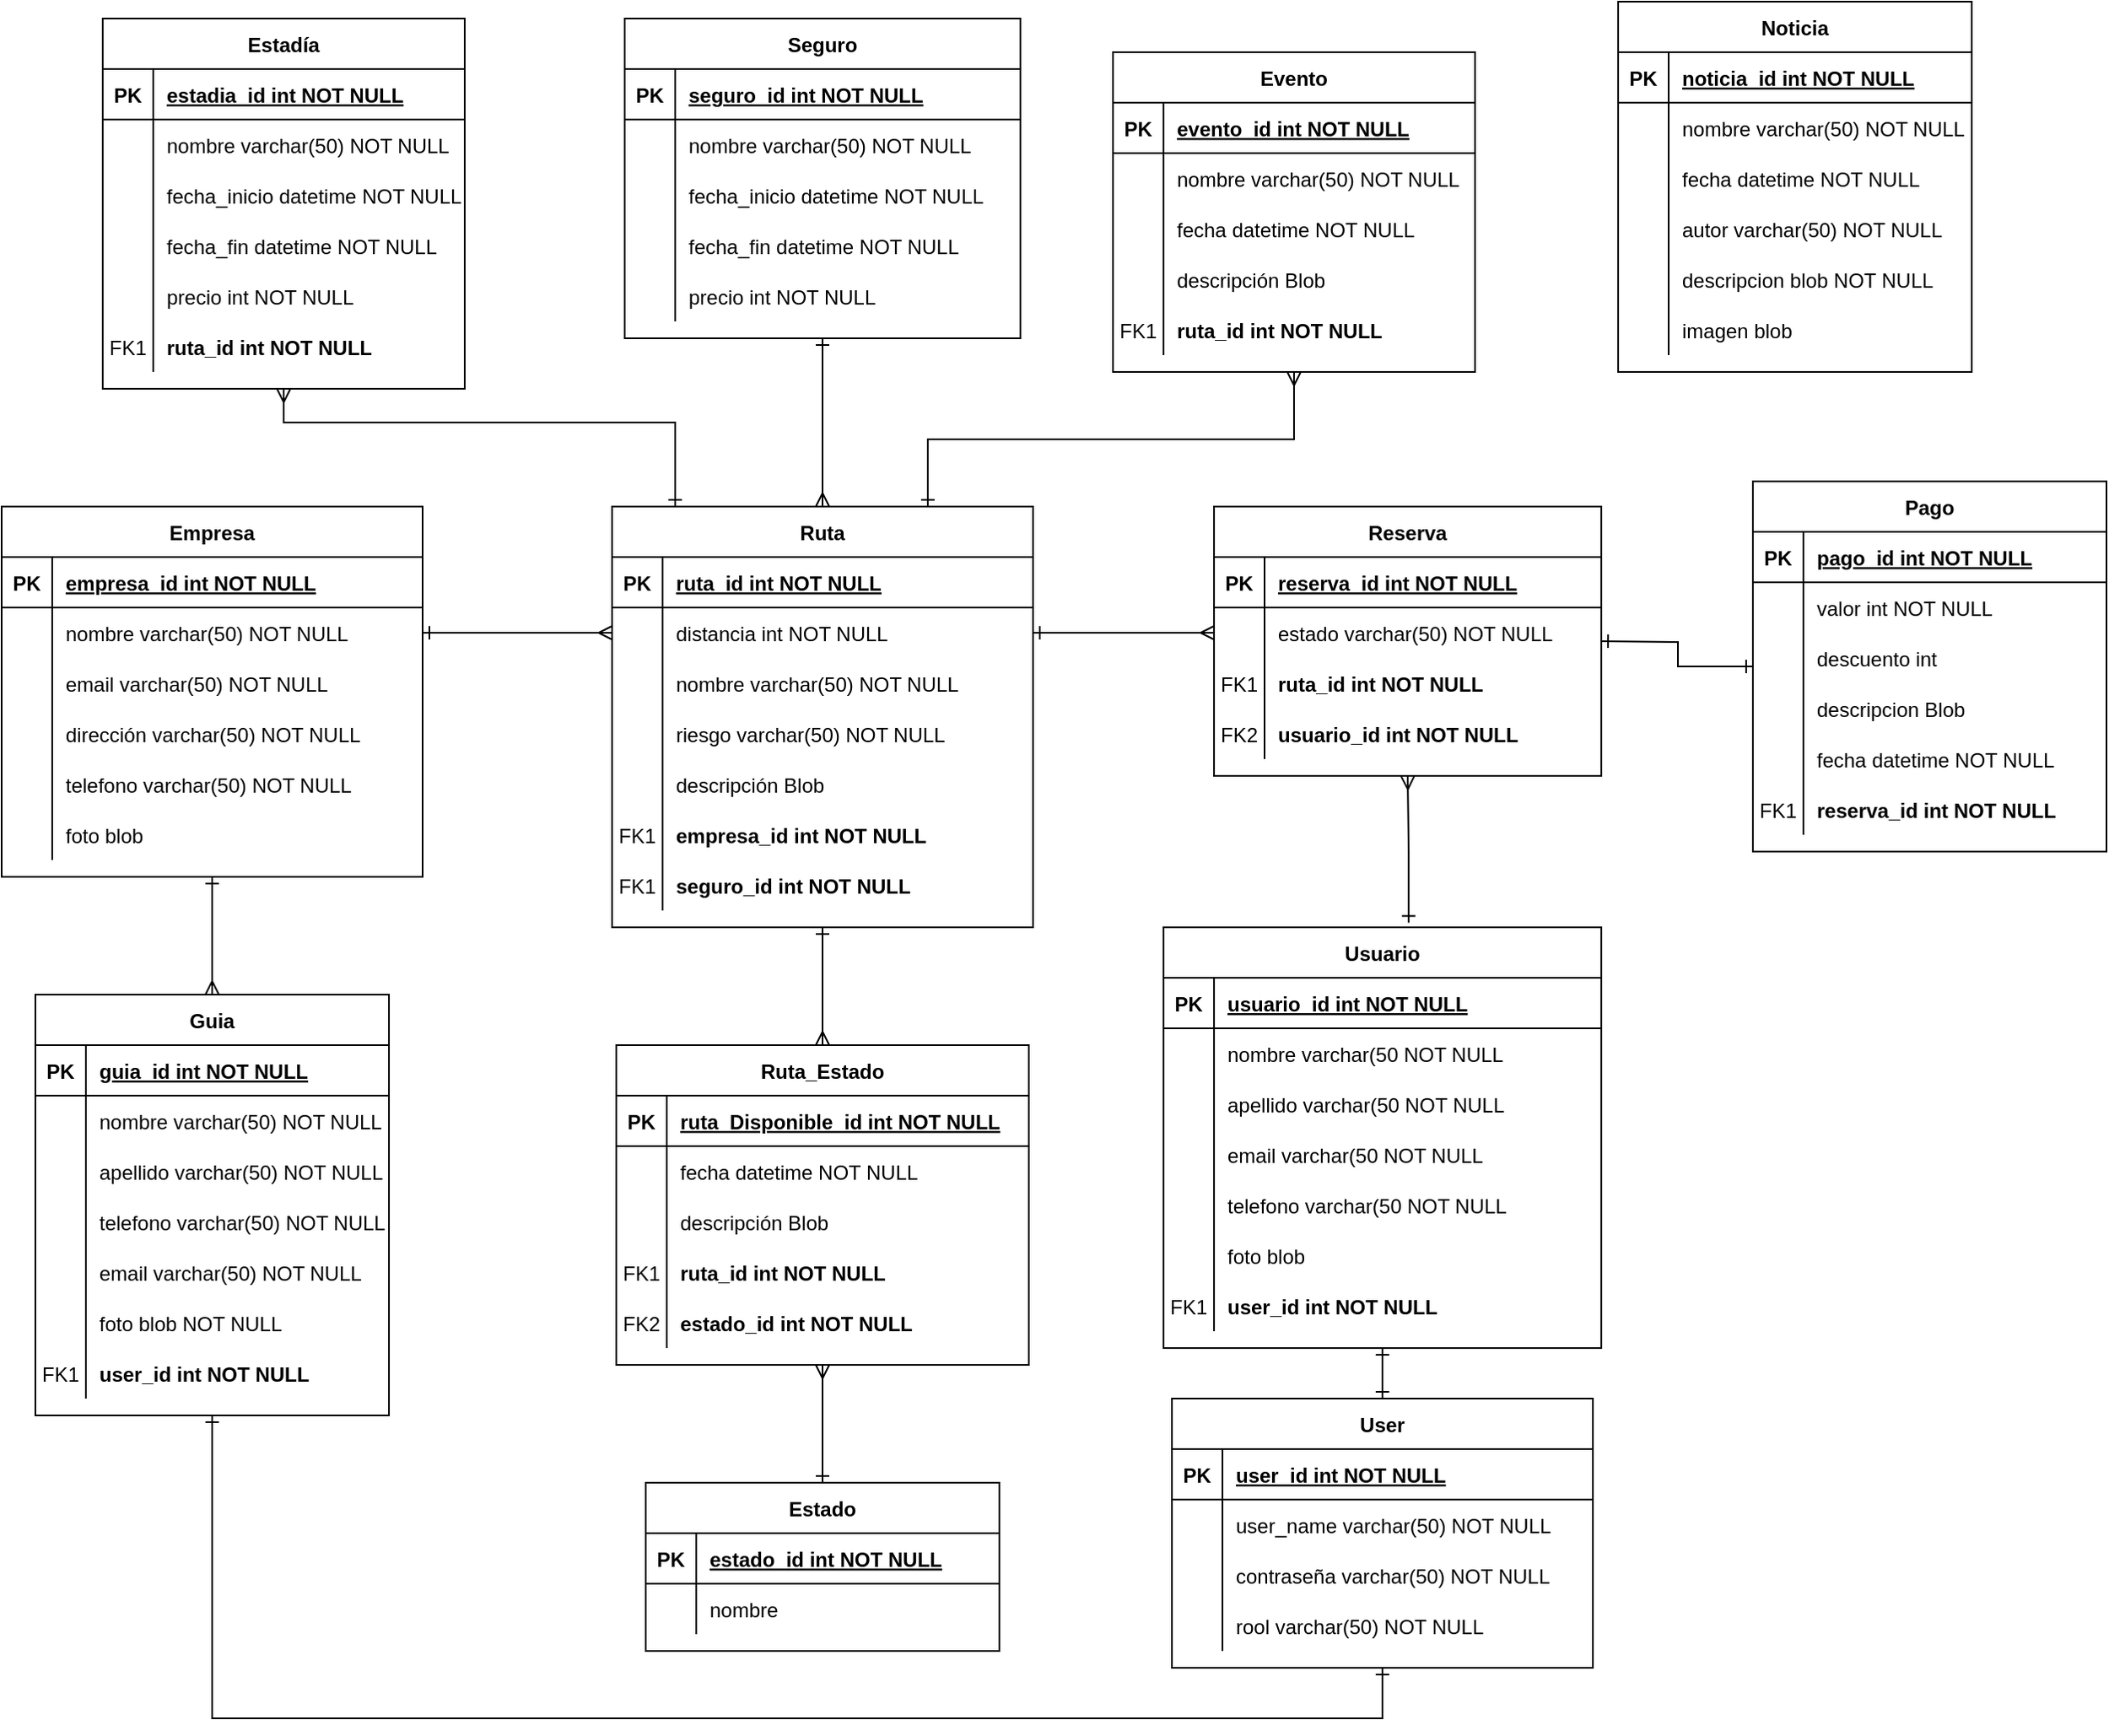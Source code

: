 <mxfile version="16.6.5" type="device"><diagram id="R2lEEEUBdFMjLlhIrx00" name="Page-1"><mxGraphModel dx="1298" dy="1774" grid="1" gridSize="10" guides="1" tooltips="1" connect="1" arrows="1" fold="1" page="1" pageScale="1" pageWidth="850" pageHeight="1100" math="0" shadow="0" extFonts="Permanent Marker^https://fonts.googleapis.com/css?family=Permanent+Marker"><root><mxCell id="0"/><mxCell id="1" parent="0"/><mxCell id="7inTtLwe6Z4Dwp-sVjUT-55" style="edgeStyle=orthogonalEdgeStyle;rounded=0;orthogonalLoop=1;jettySize=auto;html=1;startArrow=ERone;startFill=0;endArrow=ERmany;endFill=0;exitX=0.5;exitY=1;exitDx=0;exitDy=0;" edge="1" parent="1" source="C-vyLk0tnHw3VtMMgP7b-2" target="7inTtLwe6Z4Dwp-sVjUT-39"><mxGeometry relative="1" as="geometry"><mxPoint x="535" y="400" as="sourcePoint"/></mxGeometry></mxCell><mxCell id="7inTtLwe6Z4Dwp-sVjUT-234" style="edgeStyle=orthogonalEdgeStyle;rounded=0;orthogonalLoop=1;jettySize=auto;html=1;entryX=0.5;entryY=1;entryDx=0;entryDy=0;startArrow=ERone;startFill=0;endArrow=ERmany;endFill=0;exitX=0.75;exitY=0;exitDx=0;exitDy=0;" edge="1" parent="1" source="C-vyLk0tnHw3VtMMgP7b-2" target="7inTtLwe6Z4Dwp-sVjUT-218"><mxGeometry relative="1" as="geometry"/></mxCell><mxCell id="7inTtLwe6Z4Dwp-sVjUT-270" style="edgeStyle=orthogonalEdgeStyle;rounded=0;orthogonalLoop=1;jettySize=auto;html=1;entryX=0.5;entryY=1;entryDx=0;entryDy=0;startArrow=ERone;startFill=0;endArrow=ERmany;endFill=0;" edge="1" parent="1" source="C-vyLk0tnHw3VtMMgP7b-2" target="7inTtLwe6Z4Dwp-sVjUT-254"><mxGeometry relative="1" as="geometry"><Array as="points"><mxPoint x="450" y="130"/><mxPoint x="218" y="130"/></Array></mxGeometry></mxCell><mxCell id="C-vyLk0tnHw3VtMMgP7b-2" value="Ruta" style="shape=table;startSize=30;container=1;collapsible=1;childLayout=tableLayout;fixedRows=1;rowLines=0;fontStyle=1;align=center;resizeLast=1;" parent="1" vertex="1"><mxGeometry x="412.5" y="180" width="250" height="250" as="geometry"/></mxCell><mxCell id="C-vyLk0tnHw3VtMMgP7b-3" value="" style="shape=partialRectangle;collapsible=0;dropTarget=0;pointerEvents=0;fillColor=none;points=[[0,0.5],[1,0.5]];portConstraint=eastwest;top=0;left=0;right=0;bottom=1;" parent="C-vyLk0tnHw3VtMMgP7b-2" vertex="1"><mxGeometry y="30" width="250" height="30" as="geometry"/></mxCell><mxCell id="C-vyLk0tnHw3VtMMgP7b-4" value="PK" style="shape=partialRectangle;overflow=hidden;connectable=0;fillColor=none;top=0;left=0;bottom=0;right=0;fontStyle=1;" parent="C-vyLk0tnHw3VtMMgP7b-3" vertex="1"><mxGeometry width="30" height="30" as="geometry"><mxRectangle width="30" height="30" as="alternateBounds"/></mxGeometry></mxCell><mxCell id="C-vyLk0tnHw3VtMMgP7b-5" value="ruta_id int NOT NULL " style="shape=partialRectangle;overflow=hidden;connectable=0;fillColor=none;top=0;left=0;bottom=0;right=0;align=left;spacingLeft=6;fontStyle=5;" parent="C-vyLk0tnHw3VtMMgP7b-3" vertex="1"><mxGeometry x="30" width="220" height="30" as="geometry"><mxRectangle width="220" height="30" as="alternateBounds"/></mxGeometry></mxCell><mxCell id="C-vyLk0tnHw3VtMMgP7b-6" value="" style="shape=partialRectangle;collapsible=0;dropTarget=0;pointerEvents=0;fillColor=none;points=[[0,0.5],[1,0.5]];portConstraint=eastwest;top=0;left=0;right=0;bottom=0;" parent="C-vyLk0tnHw3VtMMgP7b-2" vertex="1"><mxGeometry y="60" width="250" height="30" as="geometry"/></mxCell><mxCell id="C-vyLk0tnHw3VtMMgP7b-7" value="" style="shape=partialRectangle;overflow=hidden;connectable=0;fillColor=none;top=0;left=0;bottom=0;right=0;" parent="C-vyLk0tnHw3VtMMgP7b-6" vertex="1"><mxGeometry width="30" height="30" as="geometry"><mxRectangle width="30" height="30" as="alternateBounds"/></mxGeometry></mxCell><mxCell id="C-vyLk0tnHw3VtMMgP7b-8" value="distancia int NOT NULL" style="shape=partialRectangle;overflow=hidden;connectable=0;fillColor=none;top=0;left=0;bottom=0;right=0;align=left;spacingLeft=6;" parent="C-vyLk0tnHw3VtMMgP7b-6" vertex="1"><mxGeometry x="30" width="220" height="30" as="geometry"><mxRectangle width="220" height="30" as="alternateBounds"/></mxGeometry></mxCell><mxCell id="C-vyLk0tnHw3VtMMgP7b-9" value="" style="shape=partialRectangle;collapsible=0;dropTarget=0;pointerEvents=0;fillColor=none;points=[[0,0.5],[1,0.5]];portConstraint=eastwest;top=0;left=0;right=0;bottom=0;" parent="C-vyLk0tnHw3VtMMgP7b-2" vertex="1"><mxGeometry y="90" width="250" height="30" as="geometry"/></mxCell><mxCell id="C-vyLk0tnHw3VtMMgP7b-10" value="" style="shape=partialRectangle;overflow=hidden;connectable=0;fillColor=none;top=0;left=0;bottom=0;right=0;" parent="C-vyLk0tnHw3VtMMgP7b-9" vertex="1"><mxGeometry width="30" height="30" as="geometry"><mxRectangle width="30" height="30" as="alternateBounds"/></mxGeometry></mxCell><mxCell id="C-vyLk0tnHw3VtMMgP7b-11" value="nombre varchar(50) NOT NULL" style="shape=partialRectangle;overflow=hidden;connectable=0;fillColor=none;top=0;left=0;bottom=0;right=0;align=left;spacingLeft=6;" parent="C-vyLk0tnHw3VtMMgP7b-9" vertex="1"><mxGeometry x="30" width="220" height="30" as="geometry"><mxRectangle width="220" height="30" as="alternateBounds"/></mxGeometry></mxCell><mxCell id="7inTtLwe6Z4Dwp-sVjUT-1" value="" style="shape=partialRectangle;collapsible=0;dropTarget=0;pointerEvents=0;fillColor=none;points=[[0,0.5],[1,0.5]];portConstraint=eastwest;top=0;left=0;right=0;bottom=0;" vertex="1" parent="C-vyLk0tnHw3VtMMgP7b-2"><mxGeometry y="120" width="250" height="30" as="geometry"/></mxCell><mxCell id="7inTtLwe6Z4Dwp-sVjUT-2" value="" style="shape=partialRectangle;overflow=hidden;connectable=0;fillColor=none;top=0;left=0;bottom=0;right=0;" vertex="1" parent="7inTtLwe6Z4Dwp-sVjUT-1"><mxGeometry width="30" height="30" as="geometry"><mxRectangle width="30" height="30" as="alternateBounds"/></mxGeometry></mxCell><mxCell id="7inTtLwe6Z4Dwp-sVjUT-3" value="riesgo varchar(50) NOT NULL" style="shape=partialRectangle;overflow=hidden;connectable=0;fillColor=none;top=0;left=0;bottom=0;right=0;align=left;spacingLeft=6;" vertex="1" parent="7inTtLwe6Z4Dwp-sVjUT-1"><mxGeometry x="30" width="220" height="30" as="geometry"><mxRectangle width="220" height="30" as="alternateBounds"/></mxGeometry></mxCell><mxCell id="7inTtLwe6Z4Dwp-sVjUT-4" value="" style="shape=partialRectangle;collapsible=0;dropTarget=0;pointerEvents=0;fillColor=none;points=[[0,0.5],[1,0.5]];portConstraint=eastwest;top=0;left=0;right=0;bottom=0;" vertex="1" parent="C-vyLk0tnHw3VtMMgP7b-2"><mxGeometry y="150" width="250" height="30" as="geometry"/></mxCell><mxCell id="7inTtLwe6Z4Dwp-sVjUT-5" value="" style="shape=partialRectangle;overflow=hidden;connectable=0;fillColor=none;top=0;left=0;bottom=0;right=0;" vertex="1" parent="7inTtLwe6Z4Dwp-sVjUT-4"><mxGeometry width="30" height="30" as="geometry"><mxRectangle width="30" height="30" as="alternateBounds"/></mxGeometry></mxCell><mxCell id="7inTtLwe6Z4Dwp-sVjUT-6" value="descripción Blob " style="shape=partialRectangle;overflow=hidden;connectable=0;fillColor=none;top=0;left=0;bottom=0;right=0;align=left;spacingLeft=6;" vertex="1" parent="7inTtLwe6Z4Dwp-sVjUT-4"><mxGeometry x="30" width="220" height="30" as="geometry"><mxRectangle width="220" height="30" as="alternateBounds"/></mxGeometry></mxCell><mxCell id="7inTtLwe6Z4Dwp-sVjUT-20" value="" style="shape=partialRectangle;collapsible=0;dropTarget=0;pointerEvents=0;fillColor=none;points=[[0,0.5],[1,0.5]];portConstraint=eastwest;top=0;left=0;right=0;bottom=0;" vertex="1" parent="C-vyLk0tnHw3VtMMgP7b-2"><mxGeometry y="180" width="250" height="30" as="geometry"/></mxCell><mxCell id="7inTtLwe6Z4Dwp-sVjUT-21" value="FK1" style="shape=partialRectangle;overflow=hidden;connectable=0;fillColor=none;top=0;left=0;bottom=0;right=0;" vertex="1" parent="7inTtLwe6Z4Dwp-sVjUT-20"><mxGeometry width="30" height="30" as="geometry"><mxRectangle width="30" height="30" as="alternateBounds"/></mxGeometry></mxCell><mxCell id="7inTtLwe6Z4Dwp-sVjUT-22" value="empresa_id int NOT NULL" style="shape=partialRectangle;overflow=hidden;connectable=0;fillColor=none;top=0;left=0;bottom=0;right=0;align=left;spacingLeft=6;fontStyle=1" vertex="1" parent="7inTtLwe6Z4Dwp-sVjUT-20"><mxGeometry x="30" width="220" height="30" as="geometry"><mxRectangle width="220" height="30" as="alternateBounds"/></mxGeometry></mxCell><mxCell id="7inTtLwe6Z4Dwp-sVjUT-215" value="" style="shape=partialRectangle;collapsible=0;dropTarget=0;pointerEvents=0;fillColor=none;points=[[0,0.5],[1,0.5]];portConstraint=eastwest;top=0;left=0;right=0;bottom=0;" vertex="1" parent="C-vyLk0tnHw3VtMMgP7b-2"><mxGeometry y="210" width="250" height="30" as="geometry"/></mxCell><mxCell id="7inTtLwe6Z4Dwp-sVjUT-216" value="FK1" style="shape=partialRectangle;overflow=hidden;connectable=0;fillColor=none;top=0;left=0;bottom=0;right=0;" vertex="1" parent="7inTtLwe6Z4Dwp-sVjUT-215"><mxGeometry width="30" height="30" as="geometry"><mxRectangle width="30" height="30" as="alternateBounds"/></mxGeometry></mxCell><mxCell id="7inTtLwe6Z4Dwp-sVjUT-217" value="seguro_id int NOT NULL" style="shape=partialRectangle;overflow=hidden;connectable=0;fillColor=none;top=0;left=0;bottom=0;right=0;align=left;spacingLeft=6;fontStyle=1" vertex="1" parent="7inTtLwe6Z4Dwp-sVjUT-215"><mxGeometry x="30" width="220" height="30" as="geometry"><mxRectangle width="220" height="30" as="alternateBounds"/></mxGeometry></mxCell><mxCell id="7inTtLwe6Z4Dwp-sVjUT-8" style="edgeStyle=orthogonalEdgeStyle;rounded=0;orthogonalLoop=1;jettySize=auto;html=1;entryX=0;entryY=0.5;entryDx=0;entryDy=0;endArrow=ERmany;endFill=0;startArrow=ERone;startFill=0;exitX=1;exitY=0.5;exitDx=0;exitDy=0;" edge="1" parent="1" source="7inTtLwe6Z4Dwp-sVjUT-11" target="C-vyLk0tnHw3VtMMgP7b-6"><mxGeometry relative="1" as="geometry"/></mxCell><mxCell id="7inTtLwe6Z4Dwp-sVjUT-187" style="edgeStyle=orthogonalEdgeStyle;rounded=0;orthogonalLoop=1;jettySize=auto;html=1;startArrow=ERone;startFill=0;endArrow=ERmany;endFill=0;" edge="1" parent="1" source="C-vyLk0tnHw3VtMMgP7b-23" target="7inTtLwe6Z4Dwp-sVjUT-155"><mxGeometry relative="1" as="geometry"><mxPoint x="280" y="90" as="targetPoint"/></mxGeometry></mxCell><mxCell id="C-vyLk0tnHw3VtMMgP7b-23" value="Empresa" style="shape=table;startSize=30;container=1;collapsible=1;childLayout=tableLayout;fixedRows=1;rowLines=0;fontStyle=1;align=center;resizeLast=1;" parent="1" vertex="1"><mxGeometry x="50" y="180" width="250" height="220" as="geometry"/></mxCell><mxCell id="C-vyLk0tnHw3VtMMgP7b-24" value="" style="shape=partialRectangle;collapsible=0;dropTarget=0;pointerEvents=0;fillColor=none;points=[[0,0.5],[1,0.5]];portConstraint=eastwest;top=0;left=0;right=0;bottom=1;" parent="C-vyLk0tnHw3VtMMgP7b-23" vertex="1"><mxGeometry y="30" width="250" height="30" as="geometry"/></mxCell><mxCell id="C-vyLk0tnHw3VtMMgP7b-25" value="PK" style="shape=partialRectangle;overflow=hidden;connectable=0;fillColor=none;top=0;left=0;bottom=0;right=0;fontStyle=1;" parent="C-vyLk0tnHw3VtMMgP7b-24" vertex="1"><mxGeometry width="30" height="30" as="geometry"><mxRectangle width="30" height="30" as="alternateBounds"/></mxGeometry></mxCell><mxCell id="C-vyLk0tnHw3VtMMgP7b-26" value="empresa_id int NOT NULL " style="shape=partialRectangle;overflow=hidden;connectable=0;fillColor=none;top=0;left=0;bottom=0;right=0;align=left;spacingLeft=6;fontStyle=5;" parent="C-vyLk0tnHw3VtMMgP7b-24" vertex="1"><mxGeometry x="30" width="220" height="30" as="geometry"><mxRectangle width="220" height="30" as="alternateBounds"/></mxGeometry></mxCell><mxCell id="7inTtLwe6Z4Dwp-sVjUT-11" value="" style="shape=partialRectangle;collapsible=0;dropTarget=0;pointerEvents=0;fillColor=none;points=[[0,0.5],[1,0.5]];portConstraint=eastwest;top=0;left=0;right=0;bottom=0;" vertex="1" parent="C-vyLk0tnHw3VtMMgP7b-23"><mxGeometry y="60" width="250" height="30" as="geometry"/></mxCell><mxCell id="7inTtLwe6Z4Dwp-sVjUT-12" value="" style="shape=partialRectangle;overflow=hidden;connectable=0;fillColor=none;top=0;left=0;bottom=0;right=0;" vertex="1" parent="7inTtLwe6Z4Dwp-sVjUT-11"><mxGeometry width="30" height="30" as="geometry"><mxRectangle width="30" height="30" as="alternateBounds"/></mxGeometry></mxCell><mxCell id="7inTtLwe6Z4Dwp-sVjUT-13" value="nombre varchar(50) NOT NULL" style="shape=partialRectangle;overflow=hidden;connectable=0;fillColor=none;top=0;left=0;bottom=0;right=0;align=left;spacingLeft=6;" vertex="1" parent="7inTtLwe6Z4Dwp-sVjUT-11"><mxGeometry x="30" width="220" height="30" as="geometry"><mxRectangle width="220" height="30" as="alternateBounds"/></mxGeometry></mxCell><mxCell id="7inTtLwe6Z4Dwp-sVjUT-14" value="" style="shape=partialRectangle;collapsible=0;dropTarget=0;pointerEvents=0;fillColor=none;points=[[0,0.5],[1,0.5]];portConstraint=eastwest;top=0;left=0;right=0;bottom=0;" vertex="1" parent="C-vyLk0tnHw3VtMMgP7b-23"><mxGeometry y="90" width="250" height="30" as="geometry"/></mxCell><mxCell id="7inTtLwe6Z4Dwp-sVjUT-15" value="" style="shape=partialRectangle;overflow=hidden;connectable=0;fillColor=none;top=0;left=0;bottom=0;right=0;" vertex="1" parent="7inTtLwe6Z4Dwp-sVjUT-14"><mxGeometry width="30" height="30" as="geometry"><mxRectangle width="30" height="30" as="alternateBounds"/></mxGeometry></mxCell><mxCell id="7inTtLwe6Z4Dwp-sVjUT-16" value="email varchar(50) NOT NULL" style="shape=partialRectangle;overflow=hidden;connectable=0;fillColor=none;top=0;left=0;bottom=0;right=0;align=left;spacingLeft=6;" vertex="1" parent="7inTtLwe6Z4Dwp-sVjUT-14"><mxGeometry x="30" width="220" height="30" as="geometry"><mxRectangle width="220" height="30" as="alternateBounds"/></mxGeometry></mxCell><mxCell id="7inTtLwe6Z4Dwp-sVjUT-17" value="" style="shape=partialRectangle;collapsible=0;dropTarget=0;pointerEvents=0;fillColor=none;points=[[0,0.5],[1,0.5]];portConstraint=eastwest;top=0;left=0;right=0;bottom=0;" vertex="1" parent="C-vyLk0tnHw3VtMMgP7b-23"><mxGeometry y="120" width="250" height="30" as="geometry"/></mxCell><mxCell id="7inTtLwe6Z4Dwp-sVjUT-18" value="" style="shape=partialRectangle;overflow=hidden;connectable=0;fillColor=none;top=0;left=0;bottom=0;right=0;" vertex="1" parent="7inTtLwe6Z4Dwp-sVjUT-17"><mxGeometry width="30" height="30" as="geometry"><mxRectangle width="30" height="30" as="alternateBounds"/></mxGeometry></mxCell><mxCell id="7inTtLwe6Z4Dwp-sVjUT-19" value="dirección varchar(50) NOT NULL" style="shape=partialRectangle;overflow=hidden;connectable=0;fillColor=none;top=0;left=0;bottom=0;right=0;align=left;spacingLeft=6;" vertex="1" parent="7inTtLwe6Z4Dwp-sVjUT-17"><mxGeometry x="30" width="220" height="30" as="geometry"><mxRectangle width="220" height="30" as="alternateBounds"/></mxGeometry></mxCell><mxCell id="7inTtLwe6Z4Dwp-sVjUT-181" value="" style="shape=partialRectangle;collapsible=0;dropTarget=0;pointerEvents=0;fillColor=none;points=[[0,0.5],[1,0.5]];portConstraint=eastwest;top=0;left=0;right=0;bottom=0;" vertex="1" parent="C-vyLk0tnHw3VtMMgP7b-23"><mxGeometry y="150" width="250" height="30" as="geometry"/></mxCell><mxCell id="7inTtLwe6Z4Dwp-sVjUT-182" value="" style="shape=partialRectangle;overflow=hidden;connectable=0;fillColor=none;top=0;left=0;bottom=0;right=0;" vertex="1" parent="7inTtLwe6Z4Dwp-sVjUT-181"><mxGeometry width="30" height="30" as="geometry"><mxRectangle width="30" height="30" as="alternateBounds"/></mxGeometry></mxCell><mxCell id="7inTtLwe6Z4Dwp-sVjUT-183" value="telefono varchar(50) NOT NULL" style="shape=partialRectangle;overflow=hidden;connectable=0;fillColor=none;top=0;left=0;bottom=0;right=0;align=left;spacingLeft=6;" vertex="1" parent="7inTtLwe6Z4Dwp-sVjUT-181"><mxGeometry x="30" width="220" height="30" as="geometry"><mxRectangle width="220" height="30" as="alternateBounds"/></mxGeometry></mxCell><mxCell id="C-vyLk0tnHw3VtMMgP7b-27" value="" style="shape=partialRectangle;collapsible=0;dropTarget=0;pointerEvents=0;fillColor=none;points=[[0,0.5],[1,0.5]];portConstraint=eastwest;top=0;left=0;right=0;bottom=0;" parent="C-vyLk0tnHw3VtMMgP7b-23" vertex="1"><mxGeometry y="180" width="250" height="30" as="geometry"/></mxCell><mxCell id="C-vyLk0tnHw3VtMMgP7b-28" value="" style="shape=partialRectangle;overflow=hidden;connectable=0;fillColor=none;top=0;left=0;bottom=0;right=0;" parent="C-vyLk0tnHw3VtMMgP7b-27" vertex="1"><mxGeometry width="30" height="30" as="geometry"><mxRectangle width="30" height="30" as="alternateBounds"/></mxGeometry></mxCell><mxCell id="C-vyLk0tnHw3VtMMgP7b-29" value="foto blob" style="shape=partialRectangle;overflow=hidden;connectable=0;fillColor=none;top=0;left=0;bottom=0;right=0;align=left;spacingLeft=6;" parent="C-vyLk0tnHw3VtMMgP7b-27" vertex="1"><mxGeometry x="30" width="220" height="30" as="geometry"><mxRectangle width="220" height="30" as="alternateBounds"/></mxGeometry></mxCell><mxCell id="7inTtLwe6Z4Dwp-sVjUT-23" value="Estado" style="shape=table;startSize=30;container=1;collapsible=1;childLayout=tableLayout;fixedRows=1;rowLines=0;fontStyle=1;align=center;resizeLast=1;" vertex="1" parent="1"><mxGeometry x="432.5" y="760" width="210" height="100" as="geometry"/></mxCell><mxCell id="7inTtLwe6Z4Dwp-sVjUT-24" value="" style="shape=tableRow;horizontal=0;startSize=0;swimlaneHead=0;swimlaneBody=0;fillColor=none;collapsible=0;dropTarget=0;points=[[0,0.5],[1,0.5]];portConstraint=eastwest;top=0;left=0;right=0;bottom=1;" vertex="1" parent="7inTtLwe6Z4Dwp-sVjUT-23"><mxGeometry y="30" width="210" height="30" as="geometry"/></mxCell><mxCell id="7inTtLwe6Z4Dwp-sVjUT-25" value="PK" style="shape=partialRectangle;connectable=0;fillColor=none;top=0;left=0;bottom=0;right=0;fontStyle=1;overflow=hidden;" vertex="1" parent="7inTtLwe6Z4Dwp-sVjUT-24"><mxGeometry width="30" height="30" as="geometry"><mxRectangle width="30" height="30" as="alternateBounds"/></mxGeometry></mxCell><mxCell id="7inTtLwe6Z4Dwp-sVjUT-26" value="estado_id int NOT NULL" style="shape=partialRectangle;connectable=0;fillColor=none;top=0;left=0;bottom=0;right=0;align=left;spacingLeft=6;fontStyle=5;overflow=hidden;" vertex="1" parent="7inTtLwe6Z4Dwp-sVjUT-24"><mxGeometry x="30" width="180" height="30" as="geometry"><mxRectangle width="180" height="30" as="alternateBounds"/></mxGeometry></mxCell><mxCell id="7inTtLwe6Z4Dwp-sVjUT-27" value="" style="shape=tableRow;horizontal=0;startSize=0;swimlaneHead=0;swimlaneBody=0;fillColor=none;collapsible=0;dropTarget=0;points=[[0,0.5],[1,0.5]];portConstraint=eastwest;top=0;left=0;right=0;bottom=0;" vertex="1" parent="7inTtLwe6Z4Dwp-sVjUT-23"><mxGeometry y="60" width="210" height="30" as="geometry"/></mxCell><mxCell id="7inTtLwe6Z4Dwp-sVjUT-28" value="" style="shape=partialRectangle;connectable=0;fillColor=none;top=0;left=0;bottom=0;right=0;editable=1;overflow=hidden;" vertex="1" parent="7inTtLwe6Z4Dwp-sVjUT-27"><mxGeometry width="30" height="30" as="geometry"><mxRectangle width="30" height="30" as="alternateBounds"/></mxGeometry></mxCell><mxCell id="7inTtLwe6Z4Dwp-sVjUT-29" value="nombre" style="shape=partialRectangle;connectable=0;fillColor=none;top=0;left=0;bottom=0;right=0;align=left;spacingLeft=6;overflow=hidden;" vertex="1" parent="7inTtLwe6Z4Dwp-sVjUT-27"><mxGeometry x="30" width="180" height="30" as="geometry"><mxRectangle width="180" height="30" as="alternateBounds"/></mxGeometry></mxCell><mxCell id="7inTtLwe6Z4Dwp-sVjUT-39" value="Ruta_Estado" style="shape=table;startSize=30;container=1;collapsible=1;childLayout=tableLayout;fixedRows=1;rowLines=0;fontStyle=1;align=center;resizeLast=1;" vertex="1" parent="1"><mxGeometry x="415" y="500" width="245" height="190" as="geometry"/></mxCell><mxCell id="7inTtLwe6Z4Dwp-sVjUT-40" value="" style="shape=tableRow;horizontal=0;startSize=0;swimlaneHead=0;swimlaneBody=0;fillColor=none;collapsible=0;dropTarget=0;points=[[0,0.5],[1,0.5]];portConstraint=eastwest;top=0;left=0;right=0;bottom=1;" vertex="1" parent="7inTtLwe6Z4Dwp-sVjUT-39"><mxGeometry y="30" width="245" height="30" as="geometry"/></mxCell><mxCell id="7inTtLwe6Z4Dwp-sVjUT-41" value="PK" style="shape=partialRectangle;connectable=0;fillColor=none;top=0;left=0;bottom=0;right=0;fontStyle=1;overflow=hidden;" vertex="1" parent="7inTtLwe6Z4Dwp-sVjUT-40"><mxGeometry width="30" height="30" as="geometry"><mxRectangle width="30" height="30" as="alternateBounds"/></mxGeometry></mxCell><mxCell id="7inTtLwe6Z4Dwp-sVjUT-42" value="ruta_Disponible_id int NOT NULL" style="shape=partialRectangle;connectable=0;fillColor=none;top=0;left=0;bottom=0;right=0;align=left;spacingLeft=6;fontStyle=5;overflow=hidden;" vertex="1" parent="7inTtLwe6Z4Dwp-sVjUT-40"><mxGeometry x="30" width="215" height="30" as="geometry"><mxRectangle width="215" height="30" as="alternateBounds"/></mxGeometry></mxCell><mxCell id="7inTtLwe6Z4Dwp-sVjUT-43" value="" style="shape=tableRow;horizontal=0;startSize=0;swimlaneHead=0;swimlaneBody=0;fillColor=none;collapsible=0;dropTarget=0;points=[[0,0.5],[1,0.5]];portConstraint=eastwest;top=0;left=0;right=0;bottom=0;" vertex="1" parent="7inTtLwe6Z4Dwp-sVjUT-39"><mxGeometry y="60" width="245" height="30" as="geometry"/></mxCell><mxCell id="7inTtLwe6Z4Dwp-sVjUT-44" value="" style="shape=partialRectangle;connectable=0;fillColor=none;top=0;left=0;bottom=0;right=0;editable=1;overflow=hidden;" vertex="1" parent="7inTtLwe6Z4Dwp-sVjUT-43"><mxGeometry width="30" height="30" as="geometry"><mxRectangle width="30" height="30" as="alternateBounds"/></mxGeometry></mxCell><mxCell id="7inTtLwe6Z4Dwp-sVjUT-45" value="fecha datetime NOT NULL" style="shape=partialRectangle;connectable=0;fillColor=none;top=0;left=0;bottom=0;right=0;align=left;spacingLeft=6;overflow=hidden;" vertex="1" parent="7inTtLwe6Z4Dwp-sVjUT-43"><mxGeometry x="30" width="215" height="30" as="geometry"><mxRectangle width="215" height="30" as="alternateBounds"/></mxGeometry></mxCell><mxCell id="7inTtLwe6Z4Dwp-sVjUT-46" value="" style="shape=tableRow;horizontal=0;startSize=0;swimlaneHead=0;swimlaneBody=0;fillColor=none;collapsible=0;dropTarget=0;points=[[0,0.5],[1,0.5]];portConstraint=eastwest;top=0;left=0;right=0;bottom=0;" vertex="1" parent="7inTtLwe6Z4Dwp-sVjUT-39"><mxGeometry y="90" width="245" height="30" as="geometry"/></mxCell><mxCell id="7inTtLwe6Z4Dwp-sVjUT-47" value="" style="shape=partialRectangle;connectable=0;fillColor=none;top=0;left=0;bottom=0;right=0;editable=1;overflow=hidden;" vertex="1" parent="7inTtLwe6Z4Dwp-sVjUT-46"><mxGeometry width="30" height="30" as="geometry"><mxRectangle width="30" height="30" as="alternateBounds"/></mxGeometry></mxCell><mxCell id="7inTtLwe6Z4Dwp-sVjUT-48" value="descripción Blob" style="shape=partialRectangle;connectable=0;fillColor=none;top=0;left=0;bottom=0;right=0;align=left;spacingLeft=6;overflow=hidden;" vertex="1" parent="7inTtLwe6Z4Dwp-sVjUT-46"><mxGeometry x="30" width="215" height="30" as="geometry"><mxRectangle width="215" height="30" as="alternateBounds"/></mxGeometry></mxCell><mxCell id="7inTtLwe6Z4Dwp-sVjUT-49" value="" style="shape=tableRow;horizontal=0;startSize=0;swimlaneHead=0;swimlaneBody=0;fillColor=none;collapsible=0;dropTarget=0;points=[[0,0.5],[1,0.5]];portConstraint=eastwest;top=0;left=0;right=0;bottom=0;" vertex="1" parent="7inTtLwe6Z4Dwp-sVjUT-39"><mxGeometry y="120" width="245" height="30" as="geometry"/></mxCell><mxCell id="7inTtLwe6Z4Dwp-sVjUT-50" value="FK1" style="shape=partialRectangle;connectable=0;fillColor=none;top=0;left=0;bottom=0;right=0;editable=1;overflow=hidden;" vertex="1" parent="7inTtLwe6Z4Dwp-sVjUT-49"><mxGeometry width="30" height="30" as="geometry"><mxRectangle width="30" height="30" as="alternateBounds"/></mxGeometry></mxCell><mxCell id="7inTtLwe6Z4Dwp-sVjUT-51" value="ruta_id int NOT NULL" style="shape=partialRectangle;connectable=0;fillColor=none;top=0;left=0;bottom=0;right=0;align=left;spacingLeft=6;overflow=hidden;fontStyle=1" vertex="1" parent="7inTtLwe6Z4Dwp-sVjUT-49"><mxGeometry x="30" width="215" height="30" as="geometry"><mxRectangle width="215" height="30" as="alternateBounds"/></mxGeometry></mxCell><mxCell id="7inTtLwe6Z4Dwp-sVjUT-52" value="" style="shape=tableRow;horizontal=0;startSize=0;swimlaneHead=0;swimlaneBody=0;fillColor=none;collapsible=0;dropTarget=0;points=[[0,0.5],[1,0.5]];portConstraint=eastwest;top=0;left=0;right=0;bottom=0;" vertex="1" parent="7inTtLwe6Z4Dwp-sVjUT-39"><mxGeometry y="150" width="245" height="30" as="geometry"/></mxCell><mxCell id="7inTtLwe6Z4Dwp-sVjUT-53" value="FK2" style="shape=partialRectangle;connectable=0;fillColor=none;top=0;left=0;bottom=0;right=0;editable=1;overflow=hidden;" vertex="1" parent="7inTtLwe6Z4Dwp-sVjUT-52"><mxGeometry width="30" height="30" as="geometry"><mxRectangle width="30" height="30" as="alternateBounds"/></mxGeometry></mxCell><mxCell id="7inTtLwe6Z4Dwp-sVjUT-54" value="estado_id int NOT NULL" style="shape=partialRectangle;connectable=0;fillColor=none;top=0;left=0;bottom=0;right=0;align=left;spacingLeft=6;overflow=hidden;fontStyle=1" vertex="1" parent="7inTtLwe6Z4Dwp-sVjUT-52"><mxGeometry x="30" width="215" height="30" as="geometry"><mxRectangle width="215" height="30" as="alternateBounds"/></mxGeometry></mxCell><mxCell id="7inTtLwe6Z4Dwp-sVjUT-56" style="edgeStyle=orthogonalEdgeStyle;rounded=0;orthogonalLoop=1;jettySize=auto;html=1;entryX=0.5;entryY=1;entryDx=0;entryDy=0;startArrow=ERone;startFill=0;endArrow=ERmany;endFill=0;exitX=0.5;exitY=0;exitDx=0;exitDy=0;" edge="1" parent="1" source="7inTtLwe6Z4Dwp-sVjUT-23" target="7inTtLwe6Z4Dwp-sVjUT-39"><mxGeometry relative="1" as="geometry"/></mxCell><mxCell id="7inTtLwe6Z4Dwp-sVjUT-151" style="edgeStyle=orthogonalEdgeStyle;rounded=0;orthogonalLoop=1;jettySize=auto;html=1;startArrow=ERone;startFill=0;endArrow=ERone;endFill=0;" edge="1" parent="1" source="7inTtLwe6Z4Dwp-sVjUT-57" target="7inTtLwe6Z4Dwp-sVjUT-138"><mxGeometry relative="1" as="geometry"/></mxCell><mxCell id="7inTtLwe6Z4Dwp-sVjUT-57" value="Usuario" style="shape=table;startSize=30;container=1;collapsible=1;childLayout=tableLayout;fixedRows=1;rowLines=0;fontStyle=1;align=center;resizeLast=1;" vertex="1" parent="1"><mxGeometry x="740" y="430" width="260" height="250" as="geometry"/></mxCell><mxCell id="7inTtLwe6Z4Dwp-sVjUT-58" value="" style="shape=tableRow;horizontal=0;startSize=0;swimlaneHead=0;swimlaneBody=0;fillColor=none;collapsible=0;dropTarget=0;points=[[0,0.5],[1,0.5]];portConstraint=eastwest;top=0;left=0;right=0;bottom=1;" vertex="1" parent="7inTtLwe6Z4Dwp-sVjUT-57"><mxGeometry y="30" width="260" height="30" as="geometry"/></mxCell><mxCell id="7inTtLwe6Z4Dwp-sVjUT-59" value="PK" style="shape=partialRectangle;connectable=0;fillColor=none;top=0;left=0;bottom=0;right=0;fontStyle=1;overflow=hidden;" vertex="1" parent="7inTtLwe6Z4Dwp-sVjUT-58"><mxGeometry width="30" height="30" as="geometry"><mxRectangle width="30" height="30" as="alternateBounds"/></mxGeometry></mxCell><mxCell id="7inTtLwe6Z4Dwp-sVjUT-60" value="usuario_id int NOT NULL" style="shape=partialRectangle;connectable=0;fillColor=none;top=0;left=0;bottom=0;right=0;align=left;spacingLeft=6;fontStyle=5;overflow=hidden;" vertex="1" parent="7inTtLwe6Z4Dwp-sVjUT-58"><mxGeometry x="30" width="230" height="30" as="geometry"><mxRectangle width="230" height="30" as="alternateBounds"/></mxGeometry></mxCell><mxCell id="7inTtLwe6Z4Dwp-sVjUT-61" value="" style="shape=tableRow;horizontal=0;startSize=0;swimlaneHead=0;swimlaneBody=0;fillColor=none;collapsible=0;dropTarget=0;points=[[0,0.5],[1,0.5]];portConstraint=eastwest;top=0;left=0;right=0;bottom=0;" vertex="1" parent="7inTtLwe6Z4Dwp-sVjUT-57"><mxGeometry y="60" width="260" height="30" as="geometry"/></mxCell><mxCell id="7inTtLwe6Z4Dwp-sVjUT-62" value="" style="shape=partialRectangle;connectable=0;fillColor=none;top=0;left=0;bottom=0;right=0;editable=1;overflow=hidden;" vertex="1" parent="7inTtLwe6Z4Dwp-sVjUT-61"><mxGeometry width="30" height="30" as="geometry"><mxRectangle width="30" height="30" as="alternateBounds"/></mxGeometry></mxCell><mxCell id="7inTtLwe6Z4Dwp-sVjUT-63" value="nombre varchar(50 NOT NULL" style="shape=partialRectangle;connectable=0;fillColor=none;top=0;left=0;bottom=0;right=0;align=left;spacingLeft=6;overflow=hidden;" vertex="1" parent="7inTtLwe6Z4Dwp-sVjUT-61"><mxGeometry x="30" width="230" height="30" as="geometry"><mxRectangle width="230" height="30" as="alternateBounds"/></mxGeometry></mxCell><mxCell id="7inTtLwe6Z4Dwp-sVjUT-70" value="" style="shape=tableRow;horizontal=0;startSize=0;swimlaneHead=0;swimlaneBody=0;fillColor=none;collapsible=0;dropTarget=0;points=[[0,0.5],[1,0.5]];portConstraint=eastwest;top=0;left=0;right=0;bottom=0;" vertex="1" parent="7inTtLwe6Z4Dwp-sVjUT-57"><mxGeometry y="90" width="260" height="30" as="geometry"/></mxCell><mxCell id="7inTtLwe6Z4Dwp-sVjUT-71" value="" style="shape=partialRectangle;connectable=0;fillColor=none;top=0;left=0;bottom=0;right=0;editable=1;overflow=hidden;" vertex="1" parent="7inTtLwe6Z4Dwp-sVjUT-70"><mxGeometry width="30" height="30" as="geometry"><mxRectangle width="30" height="30" as="alternateBounds"/></mxGeometry></mxCell><mxCell id="7inTtLwe6Z4Dwp-sVjUT-72" value="apellido varchar(50 NOT NULL" style="shape=partialRectangle;connectable=0;fillColor=none;top=0;left=0;bottom=0;right=0;align=left;spacingLeft=6;overflow=hidden;" vertex="1" parent="7inTtLwe6Z4Dwp-sVjUT-70"><mxGeometry x="30" width="230" height="30" as="geometry"><mxRectangle width="230" height="30" as="alternateBounds"/></mxGeometry></mxCell><mxCell id="7inTtLwe6Z4Dwp-sVjUT-73" value="" style="shape=tableRow;horizontal=0;startSize=0;swimlaneHead=0;swimlaneBody=0;fillColor=none;collapsible=0;dropTarget=0;points=[[0,0.5],[1,0.5]];portConstraint=eastwest;top=0;left=0;right=0;bottom=0;" vertex="1" parent="7inTtLwe6Z4Dwp-sVjUT-57"><mxGeometry y="120" width="260" height="30" as="geometry"/></mxCell><mxCell id="7inTtLwe6Z4Dwp-sVjUT-74" value="" style="shape=partialRectangle;connectable=0;fillColor=none;top=0;left=0;bottom=0;right=0;editable=1;overflow=hidden;" vertex="1" parent="7inTtLwe6Z4Dwp-sVjUT-73"><mxGeometry width="30" height="30" as="geometry"><mxRectangle width="30" height="30" as="alternateBounds"/></mxGeometry></mxCell><mxCell id="7inTtLwe6Z4Dwp-sVjUT-75" value="email varchar(50 NOT NULL" style="shape=partialRectangle;connectable=0;fillColor=none;top=0;left=0;bottom=0;right=0;align=left;spacingLeft=6;overflow=hidden;" vertex="1" parent="7inTtLwe6Z4Dwp-sVjUT-73"><mxGeometry x="30" width="230" height="30" as="geometry"><mxRectangle width="230" height="30" as="alternateBounds"/></mxGeometry></mxCell><mxCell id="7inTtLwe6Z4Dwp-sVjUT-76" value="" style="shape=tableRow;horizontal=0;startSize=0;swimlaneHead=0;swimlaneBody=0;fillColor=none;collapsible=0;dropTarget=0;points=[[0,0.5],[1,0.5]];portConstraint=eastwest;top=0;left=0;right=0;bottom=0;" vertex="1" parent="7inTtLwe6Z4Dwp-sVjUT-57"><mxGeometry y="150" width="260" height="30" as="geometry"/></mxCell><mxCell id="7inTtLwe6Z4Dwp-sVjUT-77" value="" style="shape=partialRectangle;connectable=0;fillColor=none;top=0;left=0;bottom=0;right=0;editable=1;overflow=hidden;" vertex="1" parent="7inTtLwe6Z4Dwp-sVjUT-76"><mxGeometry width="30" height="30" as="geometry"><mxRectangle width="30" height="30" as="alternateBounds"/></mxGeometry></mxCell><mxCell id="7inTtLwe6Z4Dwp-sVjUT-78" value="telefono varchar(50 NOT NULL" style="shape=partialRectangle;connectable=0;fillColor=none;top=0;left=0;bottom=0;right=0;align=left;spacingLeft=6;overflow=hidden;" vertex="1" parent="7inTtLwe6Z4Dwp-sVjUT-76"><mxGeometry x="30" width="230" height="30" as="geometry"><mxRectangle width="230" height="30" as="alternateBounds"/></mxGeometry></mxCell><mxCell id="7inTtLwe6Z4Dwp-sVjUT-184" value="" style="shape=tableRow;horizontal=0;startSize=0;swimlaneHead=0;swimlaneBody=0;fillColor=none;collapsible=0;dropTarget=0;points=[[0,0.5],[1,0.5]];portConstraint=eastwest;top=0;left=0;right=0;bottom=0;" vertex="1" parent="7inTtLwe6Z4Dwp-sVjUT-57"><mxGeometry y="180" width="260" height="30" as="geometry"/></mxCell><mxCell id="7inTtLwe6Z4Dwp-sVjUT-185" value="" style="shape=partialRectangle;connectable=0;fillColor=none;top=0;left=0;bottom=0;right=0;editable=1;overflow=hidden;" vertex="1" parent="7inTtLwe6Z4Dwp-sVjUT-184"><mxGeometry width="30" height="30" as="geometry"><mxRectangle width="30" height="30" as="alternateBounds"/></mxGeometry></mxCell><mxCell id="7inTtLwe6Z4Dwp-sVjUT-186" value="foto blob" style="shape=partialRectangle;connectable=0;fillColor=none;top=0;left=0;bottom=0;right=0;align=left;spacingLeft=6;overflow=hidden;" vertex="1" parent="7inTtLwe6Z4Dwp-sVjUT-184"><mxGeometry x="30" width="230" height="30" as="geometry"><mxRectangle width="230" height="30" as="alternateBounds"/></mxGeometry></mxCell><mxCell id="7inTtLwe6Z4Dwp-sVjUT-152" value="" style="shape=tableRow;horizontal=0;startSize=0;swimlaneHead=0;swimlaneBody=0;fillColor=none;collapsible=0;dropTarget=0;points=[[0,0.5],[1,0.5]];portConstraint=eastwest;top=0;left=0;right=0;bottom=0;" vertex="1" parent="7inTtLwe6Z4Dwp-sVjUT-57"><mxGeometry y="210" width="260" height="30" as="geometry"/></mxCell><mxCell id="7inTtLwe6Z4Dwp-sVjUT-153" value="FK1" style="shape=partialRectangle;connectable=0;fillColor=none;top=0;left=0;bottom=0;right=0;editable=1;overflow=hidden;" vertex="1" parent="7inTtLwe6Z4Dwp-sVjUT-152"><mxGeometry width="30" height="30" as="geometry"><mxRectangle width="30" height="30" as="alternateBounds"/></mxGeometry></mxCell><mxCell id="7inTtLwe6Z4Dwp-sVjUT-154" value="user_id int NOT NULL" style="shape=partialRectangle;connectable=0;fillColor=none;top=0;left=0;bottom=0;right=0;align=left;spacingLeft=6;overflow=hidden;fontStyle=1" vertex="1" parent="7inTtLwe6Z4Dwp-sVjUT-152"><mxGeometry x="30" width="230" height="30" as="geometry"><mxRectangle width="230" height="30" as="alternateBounds"/></mxGeometry></mxCell><mxCell id="7inTtLwe6Z4Dwp-sVjUT-82" value="Reserva" style="shape=table;startSize=30;container=1;collapsible=1;childLayout=tableLayout;fixedRows=1;rowLines=0;fontStyle=1;align=center;resizeLast=1;" vertex="1" parent="1"><mxGeometry x="770" y="180" width="230" height="160" as="geometry"/></mxCell><mxCell id="7inTtLwe6Z4Dwp-sVjUT-83" value="" style="shape=tableRow;horizontal=0;startSize=0;swimlaneHead=0;swimlaneBody=0;fillColor=none;collapsible=0;dropTarget=0;points=[[0,0.5],[1,0.5]];portConstraint=eastwest;top=0;left=0;right=0;bottom=1;" vertex="1" parent="7inTtLwe6Z4Dwp-sVjUT-82"><mxGeometry y="30" width="230" height="30" as="geometry"/></mxCell><mxCell id="7inTtLwe6Z4Dwp-sVjUT-84" value="PK" style="shape=partialRectangle;connectable=0;fillColor=none;top=0;left=0;bottom=0;right=0;fontStyle=1;overflow=hidden;" vertex="1" parent="7inTtLwe6Z4Dwp-sVjUT-83"><mxGeometry width="30" height="30" as="geometry"><mxRectangle width="30" height="30" as="alternateBounds"/></mxGeometry></mxCell><mxCell id="7inTtLwe6Z4Dwp-sVjUT-85" value="reserva_id int NOT NULL" style="shape=partialRectangle;connectable=0;fillColor=none;top=0;left=0;bottom=0;right=0;align=left;spacingLeft=6;fontStyle=5;overflow=hidden;" vertex="1" parent="7inTtLwe6Z4Dwp-sVjUT-83"><mxGeometry x="30" width="200" height="30" as="geometry"><mxRectangle width="200" height="30" as="alternateBounds"/></mxGeometry></mxCell><mxCell id="7inTtLwe6Z4Dwp-sVjUT-86" value="" style="shape=tableRow;horizontal=0;startSize=0;swimlaneHead=0;swimlaneBody=0;fillColor=none;collapsible=0;dropTarget=0;points=[[0,0.5],[1,0.5]];portConstraint=eastwest;top=0;left=0;right=0;bottom=0;" vertex="1" parent="7inTtLwe6Z4Dwp-sVjUT-82"><mxGeometry y="60" width="230" height="30" as="geometry"/></mxCell><mxCell id="7inTtLwe6Z4Dwp-sVjUT-87" value="" style="shape=partialRectangle;connectable=0;fillColor=none;top=0;left=0;bottom=0;right=0;editable=1;overflow=hidden;" vertex="1" parent="7inTtLwe6Z4Dwp-sVjUT-86"><mxGeometry width="30" height="30" as="geometry"><mxRectangle width="30" height="30" as="alternateBounds"/></mxGeometry></mxCell><mxCell id="7inTtLwe6Z4Dwp-sVjUT-88" value="estado varchar(50) NOT NULL" style="shape=partialRectangle;connectable=0;fillColor=none;top=0;left=0;bottom=0;right=0;align=left;spacingLeft=6;overflow=hidden;" vertex="1" parent="7inTtLwe6Z4Dwp-sVjUT-86"><mxGeometry x="30" width="200" height="30" as="geometry"><mxRectangle width="200" height="30" as="alternateBounds"/></mxGeometry></mxCell><mxCell id="7inTtLwe6Z4Dwp-sVjUT-95" value="" style="shape=tableRow;horizontal=0;startSize=0;swimlaneHead=0;swimlaneBody=0;fillColor=none;collapsible=0;dropTarget=0;points=[[0,0.5],[1,0.5]];portConstraint=eastwest;top=0;left=0;right=0;bottom=0;" vertex="1" parent="7inTtLwe6Z4Dwp-sVjUT-82"><mxGeometry y="90" width="230" height="30" as="geometry"/></mxCell><mxCell id="7inTtLwe6Z4Dwp-sVjUT-96" value="FK1" style="shape=partialRectangle;connectable=0;fillColor=none;top=0;left=0;bottom=0;right=0;editable=1;overflow=hidden;" vertex="1" parent="7inTtLwe6Z4Dwp-sVjUT-95"><mxGeometry width="30" height="30" as="geometry"><mxRectangle width="30" height="30" as="alternateBounds"/></mxGeometry></mxCell><mxCell id="7inTtLwe6Z4Dwp-sVjUT-97" value="ruta_id int NOT NULL" style="shape=partialRectangle;connectable=0;fillColor=none;top=0;left=0;bottom=0;right=0;align=left;spacingLeft=6;overflow=hidden;fontStyle=1" vertex="1" parent="7inTtLwe6Z4Dwp-sVjUT-95"><mxGeometry x="30" width="200" height="30" as="geometry"><mxRectangle width="200" height="30" as="alternateBounds"/></mxGeometry></mxCell><mxCell id="7inTtLwe6Z4Dwp-sVjUT-98" value="" style="shape=tableRow;horizontal=0;startSize=0;swimlaneHead=0;swimlaneBody=0;fillColor=none;collapsible=0;dropTarget=0;points=[[0,0.5],[1,0.5]];portConstraint=eastwest;top=0;left=0;right=0;bottom=0;" vertex="1" parent="7inTtLwe6Z4Dwp-sVjUT-82"><mxGeometry y="120" width="230" height="30" as="geometry"/></mxCell><mxCell id="7inTtLwe6Z4Dwp-sVjUT-99" value="FK2" style="shape=partialRectangle;connectable=0;fillColor=none;top=0;left=0;bottom=0;right=0;editable=1;overflow=hidden;" vertex="1" parent="7inTtLwe6Z4Dwp-sVjUT-98"><mxGeometry width="30" height="30" as="geometry"><mxRectangle width="30" height="30" as="alternateBounds"/></mxGeometry></mxCell><mxCell id="7inTtLwe6Z4Dwp-sVjUT-100" value="usuario_id int NOT NULL" style="shape=partialRectangle;connectable=0;fillColor=none;top=0;left=0;bottom=0;right=0;align=left;spacingLeft=6;overflow=hidden;fontStyle=1" vertex="1" parent="7inTtLwe6Z4Dwp-sVjUT-98"><mxGeometry x="30" width="200" height="30" as="geometry"><mxRectangle width="200" height="30" as="alternateBounds"/></mxGeometry></mxCell><mxCell id="7inTtLwe6Z4Dwp-sVjUT-101" style="edgeStyle=orthogonalEdgeStyle;rounded=0;orthogonalLoop=1;jettySize=auto;html=1;entryX=0;entryY=0.5;entryDx=0;entryDy=0;startArrow=ERone;startFill=0;endArrow=ERmany;endFill=0;exitX=1;exitY=0.5;exitDx=0;exitDy=0;" edge="1" parent="1" source="C-vyLk0tnHw3VtMMgP7b-6" target="7inTtLwe6Z4Dwp-sVjUT-86"><mxGeometry relative="1" as="geometry"/></mxCell><mxCell id="7inTtLwe6Z4Dwp-sVjUT-102" style="edgeStyle=orthogonalEdgeStyle;rounded=0;orthogonalLoop=1;jettySize=auto;html=1;startArrow=ERone;startFill=0;endArrow=ERmany;endFill=0;exitX=0.56;exitY=-0.011;exitDx=0;exitDy=0;exitPerimeter=0;" edge="1" parent="1" source="7inTtLwe6Z4Dwp-sVjUT-57" target="7inTtLwe6Z4Dwp-sVjUT-82"><mxGeometry relative="1" as="geometry"/></mxCell><mxCell id="7inTtLwe6Z4Dwp-sVjUT-116" style="edgeStyle=orthogonalEdgeStyle;rounded=0;orthogonalLoop=1;jettySize=auto;html=1;startArrow=ERone;startFill=0;endArrow=ERone;endFill=0;" edge="1" parent="1" source="7inTtLwe6Z4Dwp-sVjUT-103"><mxGeometry relative="1" as="geometry"><mxPoint x="1000" y="260" as="targetPoint"/></mxGeometry></mxCell><mxCell id="7inTtLwe6Z4Dwp-sVjUT-103" value="Pago" style="shape=table;startSize=30;container=1;collapsible=1;childLayout=tableLayout;fixedRows=1;rowLines=0;fontStyle=1;align=center;resizeLast=1;" vertex="1" parent="1"><mxGeometry x="1090" y="165" width="210" height="220" as="geometry"/></mxCell><mxCell id="7inTtLwe6Z4Dwp-sVjUT-104" value="" style="shape=tableRow;horizontal=0;startSize=0;swimlaneHead=0;swimlaneBody=0;fillColor=none;collapsible=0;dropTarget=0;points=[[0,0.5],[1,0.5]];portConstraint=eastwest;top=0;left=0;right=0;bottom=1;" vertex="1" parent="7inTtLwe6Z4Dwp-sVjUT-103"><mxGeometry y="30" width="210" height="30" as="geometry"/></mxCell><mxCell id="7inTtLwe6Z4Dwp-sVjUT-105" value="PK" style="shape=partialRectangle;connectable=0;fillColor=none;top=0;left=0;bottom=0;right=0;fontStyle=1;overflow=hidden;" vertex="1" parent="7inTtLwe6Z4Dwp-sVjUT-104"><mxGeometry width="30" height="30" as="geometry"><mxRectangle width="30" height="30" as="alternateBounds"/></mxGeometry></mxCell><mxCell id="7inTtLwe6Z4Dwp-sVjUT-106" value="pago_id int NOT NULL" style="shape=partialRectangle;connectable=0;fillColor=none;top=0;left=0;bottom=0;right=0;align=left;spacingLeft=6;fontStyle=5;overflow=hidden;" vertex="1" parent="7inTtLwe6Z4Dwp-sVjUT-104"><mxGeometry x="30" width="180" height="30" as="geometry"><mxRectangle width="180" height="30" as="alternateBounds"/></mxGeometry></mxCell><mxCell id="7inTtLwe6Z4Dwp-sVjUT-107" value="" style="shape=tableRow;horizontal=0;startSize=0;swimlaneHead=0;swimlaneBody=0;fillColor=none;collapsible=0;dropTarget=0;points=[[0,0.5],[1,0.5]];portConstraint=eastwest;top=0;left=0;right=0;bottom=0;" vertex="1" parent="7inTtLwe6Z4Dwp-sVjUT-103"><mxGeometry y="60" width="210" height="30" as="geometry"/></mxCell><mxCell id="7inTtLwe6Z4Dwp-sVjUT-108" value="" style="shape=partialRectangle;connectable=0;fillColor=none;top=0;left=0;bottom=0;right=0;editable=1;overflow=hidden;" vertex="1" parent="7inTtLwe6Z4Dwp-sVjUT-107"><mxGeometry width="30" height="30" as="geometry"><mxRectangle width="30" height="30" as="alternateBounds"/></mxGeometry></mxCell><mxCell id="7inTtLwe6Z4Dwp-sVjUT-109" value="valor int NOT NULL" style="shape=partialRectangle;connectable=0;fillColor=none;top=0;left=0;bottom=0;right=0;align=left;spacingLeft=6;overflow=hidden;" vertex="1" parent="7inTtLwe6Z4Dwp-sVjUT-107"><mxGeometry x="30" width="180" height="30" as="geometry"><mxRectangle width="180" height="30" as="alternateBounds"/></mxGeometry></mxCell><mxCell id="7inTtLwe6Z4Dwp-sVjUT-110" value="" style="shape=tableRow;horizontal=0;startSize=0;swimlaneHead=0;swimlaneBody=0;fillColor=none;collapsible=0;dropTarget=0;points=[[0,0.5],[1,0.5]];portConstraint=eastwest;top=0;left=0;right=0;bottom=0;" vertex="1" parent="7inTtLwe6Z4Dwp-sVjUT-103"><mxGeometry y="90" width="210" height="30" as="geometry"/></mxCell><mxCell id="7inTtLwe6Z4Dwp-sVjUT-111" value="" style="shape=partialRectangle;connectable=0;fillColor=none;top=0;left=0;bottom=0;right=0;editable=1;overflow=hidden;" vertex="1" parent="7inTtLwe6Z4Dwp-sVjUT-110"><mxGeometry width="30" height="30" as="geometry"><mxRectangle width="30" height="30" as="alternateBounds"/></mxGeometry></mxCell><mxCell id="7inTtLwe6Z4Dwp-sVjUT-112" value="descuento int " style="shape=partialRectangle;connectable=0;fillColor=none;top=0;left=0;bottom=0;right=0;align=left;spacingLeft=6;overflow=hidden;" vertex="1" parent="7inTtLwe6Z4Dwp-sVjUT-110"><mxGeometry x="30" width="180" height="30" as="geometry"><mxRectangle width="180" height="30" as="alternateBounds"/></mxGeometry></mxCell><mxCell id="7inTtLwe6Z4Dwp-sVjUT-113" value="" style="shape=tableRow;horizontal=0;startSize=0;swimlaneHead=0;swimlaneBody=0;fillColor=none;collapsible=0;dropTarget=0;points=[[0,0.5],[1,0.5]];portConstraint=eastwest;top=0;left=0;right=0;bottom=0;" vertex="1" parent="7inTtLwe6Z4Dwp-sVjUT-103"><mxGeometry y="120" width="210" height="30" as="geometry"/></mxCell><mxCell id="7inTtLwe6Z4Dwp-sVjUT-114" value="" style="shape=partialRectangle;connectable=0;fillColor=none;top=0;left=0;bottom=0;right=0;editable=1;overflow=hidden;" vertex="1" parent="7inTtLwe6Z4Dwp-sVjUT-113"><mxGeometry width="30" height="30" as="geometry"><mxRectangle width="30" height="30" as="alternateBounds"/></mxGeometry></mxCell><mxCell id="7inTtLwe6Z4Dwp-sVjUT-115" value="descripcion Blob" style="shape=partialRectangle;connectable=0;fillColor=none;top=0;left=0;bottom=0;right=0;align=left;spacingLeft=6;overflow=hidden;" vertex="1" parent="7inTtLwe6Z4Dwp-sVjUT-113"><mxGeometry x="30" width="180" height="30" as="geometry"><mxRectangle width="180" height="30" as="alternateBounds"/></mxGeometry></mxCell><mxCell id="7inTtLwe6Z4Dwp-sVjUT-251" value="" style="shape=tableRow;horizontal=0;startSize=0;swimlaneHead=0;swimlaneBody=0;fillColor=none;collapsible=0;dropTarget=0;points=[[0,0.5],[1,0.5]];portConstraint=eastwest;top=0;left=0;right=0;bottom=0;" vertex="1" parent="7inTtLwe6Z4Dwp-sVjUT-103"><mxGeometry y="150" width="210" height="30" as="geometry"/></mxCell><mxCell id="7inTtLwe6Z4Dwp-sVjUT-252" value="" style="shape=partialRectangle;connectable=0;fillColor=none;top=0;left=0;bottom=0;right=0;editable=1;overflow=hidden;" vertex="1" parent="7inTtLwe6Z4Dwp-sVjUT-251"><mxGeometry width="30" height="30" as="geometry"><mxRectangle width="30" height="30" as="alternateBounds"/></mxGeometry></mxCell><mxCell id="7inTtLwe6Z4Dwp-sVjUT-253" value="fecha datetime NOT NULL" style="shape=partialRectangle;connectable=0;fillColor=none;top=0;left=0;bottom=0;right=0;align=left;spacingLeft=6;overflow=hidden;" vertex="1" parent="7inTtLwe6Z4Dwp-sVjUT-251"><mxGeometry x="30" width="180" height="30" as="geometry"><mxRectangle width="180" height="30" as="alternateBounds"/></mxGeometry></mxCell><mxCell id="7inTtLwe6Z4Dwp-sVjUT-135" value="" style="shape=tableRow;horizontal=0;startSize=0;swimlaneHead=0;swimlaneBody=0;fillColor=none;collapsible=0;dropTarget=0;points=[[0,0.5],[1,0.5]];portConstraint=eastwest;top=0;left=0;right=0;bottom=0;" vertex="1" parent="7inTtLwe6Z4Dwp-sVjUT-103"><mxGeometry y="180" width="210" height="30" as="geometry"/></mxCell><mxCell id="7inTtLwe6Z4Dwp-sVjUT-136" value="FK1" style="shape=partialRectangle;connectable=0;fillColor=none;top=0;left=0;bottom=0;right=0;editable=1;overflow=hidden;" vertex="1" parent="7inTtLwe6Z4Dwp-sVjUT-135"><mxGeometry width="30" height="30" as="geometry"><mxRectangle width="30" height="30" as="alternateBounds"/></mxGeometry></mxCell><mxCell id="7inTtLwe6Z4Dwp-sVjUT-137" value="reserva_id int NOT NULL" style="shape=partialRectangle;connectable=0;fillColor=none;top=0;left=0;bottom=0;right=0;align=left;spacingLeft=6;overflow=hidden;fontStyle=1" vertex="1" parent="7inTtLwe6Z4Dwp-sVjUT-135"><mxGeometry x="30" width="180" height="30" as="geometry"><mxRectangle width="180" height="30" as="alternateBounds"/></mxGeometry></mxCell><mxCell id="7inTtLwe6Z4Dwp-sVjUT-138" value="User" style="shape=table;startSize=30;container=1;collapsible=1;childLayout=tableLayout;fixedRows=1;rowLines=0;fontStyle=1;align=center;resizeLast=1;" vertex="1" parent="1"><mxGeometry x="745" y="710" width="250" height="160" as="geometry"/></mxCell><mxCell id="7inTtLwe6Z4Dwp-sVjUT-139" value="" style="shape=tableRow;horizontal=0;startSize=0;swimlaneHead=0;swimlaneBody=0;fillColor=none;collapsible=0;dropTarget=0;points=[[0,0.5],[1,0.5]];portConstraint=eastwest;top=0;left=0;right=0;bottom=1;" vertex="1" parent="7inTtLwe6Z4Dwp-sVjUT-138"><mxGeometry y="30" width="250" height="30" as="geometry"/></mxCell><mxCell id="7inTtLwe6Z4Dwp-sVjUT-140" value="PK" style="shape=partialRectangle;connectable=0;fillColor=none;top=0;left=0;bottom=0;right=0;fontStyle=1;overflow=hidden;" vertex="1" parent="7inTtLwe6Z4Dwp-sVjUT-139"><mxGeometry width="30" height="30" as="geometry"><mxRectangle width="30" height="30" as="alternateBounds"/></mxGeometry></mxCell><mxCell id="7inTtLwe6Z4Dwp-sVjUT-141" value="user_id int NOT NULL" style="shape=partialRectangle;connectable=0;fillColor=none;top=0;left=0;bottom=0;right=0;align=left;spacingLeft=6;fontStyle=5;overflow=hidden;" vertex="1" parent="7inTtLwe6Z4Dwp-sVjUT-139"><mxGeometry x="30" width="220" height="30" as="geometry"><mxRectangle width="220" height="30" as="alternateBounds"/></mxGeometry></mxCell><mxCell id="7inTtLwe6Z4Dwp-sVjUT-142" value="" style="shape=tableRow;horizontal=0;startSize=0;swimlaneHead=0;swimlaneBody=0;fillColor=none;collapsible=0;dropTarget=0;points=[[0,0.5],[1,0.5]];portConstraint=eastwest;top=0;left=0;right=0;bottom=0;" vertex="1" parent="7inTtLwe6Z4Dwp-sVjUT-138"><mxGeometry y="60" width="250" height="30" as="geometry"/></mxCell><mxCell id="7inTtLwe6Z4Dwp-sVjUT-143" value="" style="shape=partialRectangle;connectable=0;fillColor=none;top=0;left=0;bottom=0;right=0;editable=1;overflow=hidden;" vertex="1" parent="7inTtLwe6Z4Dwp-sVjUT-142"><mxGeometry width="30" height="30" as="geometry"><mxRectangle width="30" height="30" as="alternateBounds"/></mxGeometry></mxCell><mxCell id="7inTtLwe6Z4Dwp-sVjUT-144" value="user_name varchar(50) NOT NULL" style="shape=partialRectangle;connectable=0;fillColor=none;top=0;left=0;bottom=0;right=0;align=left;spacingLeft=6;overflow=hidden;" vertex="1" parent="7inTtLwe6Z4Dwp-sVjUT-142"><mxGeometry x="30" width="220" height="30" as="geometry"><mxRectangle width="220" height="30" as="alternateBounds"/></mxGeometry></mxCell><mxCell id="7inTtLwe6Z4Dwp-sVjUT-145" value="" style="shape=tableRow;horizontal=0;startSize=0;swimlaneHead=0;swimlaneBody=0;fillColor=none;collapsible=0;dropTarget=0;points=[[0,0.5],[1,0.5]];portConstraint=eastwest;top=0;left=0;right=0;bottom=0;" vertex="1" parent="7inTtLwe6Z4Dwp-sVjUT-138"><mxGeometry y="90" width="250" height="30" as="geometry"/></mxCell><mxCell id="7inTtLwe6Z4Dwp-sVjUT-146" value="" style="shape=partialRectangle;connectable=0;fillColor=none;top=0;left=0;bottom=0;right=0;editable=1;overflow=hidden;" vertex="1" parent="7inTtLwe6Z4Dwp-sVjUT-145"><mxGeometry width="30" height="30" as="geometry"><mxRectangle width="30" height="30" as="alternateBounds"/></mxGeometry></mxCell><mxCell id="7inTtLwe6Z4Dwp-sVjUT-147" value="contraseña varchar(50) NOT NULL" style="shape=partialRectangle;connectable=0;fillColor=none;top=0;left=0;bottom=0;right=0;align=left;spacingLeft=6;overflow=hidden;" vertex="1" parent="7inTtLwe6Z4Dwp-sVjUT-145"><mxGeometry x="30" width="220" height="30" as="geometry"><mxRectangle width="220" height="30" as="alternateBounds"/></mxGeometry></mxCell><mxCell id="7inTtLwe6Z4Dwp-sVjUT-231" value="" style="shape=tableRow;horizontal=0;startSize=0;swimlaneHead=0;swimlaneBody=0;fillColor=none;collapsible=0;dropTarget=0;points=[[0,0.5],[1,0.5]];portConstraint=eastwest;top=0;left=0;right=0;bottom=0;" vertex="1" parent="7inTtLwe6Z4Dwp-sVjUT-138"><mxGeometry y="120" width="250" height="30" as="geometry"/></mxCell><mxCell id="7inTtLwe6Z4Dwp-sVjUT-232" value="" style="shape=partialRectangle;connectable=0;fillColor=none;top=0;left=0;bottom=0;right=0;editable=1;overflow=hidden;" vertex="1" parent="7inTtLwe6Z4Dwp-sVjUT-231"><mxGeometry width="30" height="30" as="geometry"><mxRectangle width="30" height="30" as="alternateBounds"/></mxGeometry></mxCell><mxCell id="7inTtLwe6Z4Dwp-sVjUT-233" value="rool varchar(50) NOT NULL" style="shape=partialRectangle;connectable=0;fillColor=none;top=0;left=0;bottom=0;right=0;align=left;spacingLeft=6;overflow=hidden;" vertex="1" parent="7inTtLwe6Z4Dwp-sVjUT-231"><mxGeometry x="30" width="220" height="30" as="geometry"><mxRectangle width="220" height="30" as="alternateBounds"/></mxGeometry></mxCell><mxCell id="7inTtLwe6Z4Dwp-sVjUT-188" style="edgeStyle=orthogonalEdgeStyle;rounded=0;orthogonalLoop=1;jettySize=auto;html=1;entryX=0.5;entryY=1;entryDx=0;entryDy=0;startArrow=ERone;startFill=0;endArrow=ERone;endFill=0;exitX=0.5;exitY=1;exitDx=0;exitDy=0;" edge="1" parent="1" source="7inTtLwe6Z4Dwp-sVjUT-155" target="7inTtLwe6Z4Dwp-sVjUT-138"><mxGeometry relative="1" as="geometry"><Array as="points"><mxPoint x="175" y="900"/><mxPoint x="870" y="900"/></Array></mxGeometry></mxCell><mxCell id="7inTtLwe6Z4Dwp-sVjUT-155" value="Guia" style="shape=table;startSize=30;container=1;collapsible=1;childLayout=tableLayout;fixedRows=1;rowLines=0;fontStyle=1;align=center;resizeLast=1;" vertex="1" parent="1"><mxGeometry x="70" y="470" width="210" height="250" as="geometry"/></mxCell><mxCell id="7inTtLwe6Z4Dwp-sVjUT-156" value="" style="shape=tableRow;horizontal=0;startSize=0;swimlaneHead=0;swimlaneBody=0;fillColor=none;collapsible=0;dropTarget=0;points=[[0,0.5],[1,0.5]];portConstraint=eastwest;top=0;left=0;right=0;bottom=1;" vertex="1" parent="7inTtLwe6Z4Dwp-sVjUT-155"><mxGeometry y="30" width="210" height="30" as="geometry"/></mxCell><mxCell id="7inTtLwe6Z4Dwp-sVjUT-157" value="PK" style="shape=partialRectangle;connectable=0;fillColor=none;top=0;left=0;bottom=0;right=0;fontStyle=1;overflow=hidden;" vertex="1" parent="7inTtLwe6Z4Dwp-sVjUT-156"><mxGeometry width="30" height="30" as="geometry"><mxRectangle width="30" height="30" as="alternateBounds"/></mxGeometry></mxCell><mxCell id="7inTtLwe6Z4Dwp-sVjUT-158" value="guia_id int NOT NULL" style="shape=partialRectangle;connectable=0;fillColor=none;top=0;left=0;bottom=0;right=0;align=left;spacingLeft=6;fontStyle=5;overflow=hidden;" vertex="1" parent="7inTtLwe6Z4Dwp-sVjUT-156"><mxGeometry x="30" width="180" height="30" as="geometry"><mxRectangle width="180" height="30" as="alternateBounds"/></mxGeometry></mxCell><mxCell id="7inTtLwe6Z4Dwp-sVjUT-159" value="" style="shape=tableRow;horizontal=0;startSize=0;swimlaneHead=0;swimlaneBody=0;fillColor=none;collapsible=0;dropTarget=0;points=[[0,0.5],[1,0.5]];portConstraint=eastwest;top=0;left=0;right=0;bottom=0;" vertex="1" parent="7inTtLwe6Z4Dwp-sVjUT-155"><mxGeometry y="60" width="210" height="30" as="geometry"/></mxCell><mxCell id="7inTtLwe6Z4Dwp-sVjUT-160" value="" style="shape=partialRectangle;connectable=0;fillColor=none;top=0;left=0;bottom=0;right=0;editable=1;overflow=hidden;" vertex="1" parent="7inTtLwe6Z4Dwp-sVjUT-159"><mxGeometry width="30" height="30" as="geometry"><mxRectangle width="30" height="30" as="alternateBounds"/></mxGeometry></mxCell><mxCell id="7inTtLwe6Z4Dwp-sVjUT-161" value="nombre varchar(50) NOT NULL" style="shape=partialRectangle;connectable=0;fillColor=none;top=0;left=0;bottom=0;right=0;align=left;spacingLeft=6;overflow=hidden;" vertex="1" parent="7inTtLwe6Z4Dwp-sVjUT-159"><mxGeometry x="30" width="180" height="30" as="geometry"><mxRectangle width="180" height="30" as="alternateBounds"/></mxGeometry></mxCell><mxCell id="7inTtLwe6Z4Dwp-sVjUT-168" value="" style="shape=tableRow;horizontal=0;startSize=0;swimlaneHead=0;swimlaneBody=0;fillColor=none;collapsible=0;dropTarget=0;points=[[0,0.5],[1,0.5]];portConstraint=eastwest;top=0;left=0;right=0;bottom=0;" vertex="1" parent="7inTtLwe6Z4Dwp-sVjUT-155"><mxGeometry y="90" width="210" height="30" as="geometry"/></mxCell><mxCell id="7inTtLwe6Z4Dwp-sVjUT-169" value="" style="shape=partialRectangle;connectable=0;fillColor=none;top=0;left=0;bottom=0;right=0;editable=1;overflow=hidden;" vertex="1" parent="7inTtLwe6Z4Dwp-sVjUT-168"><mxGeometry width="30" height="30" as="geometry"><mxRectangle width="30" height="30" as="alternateBounds"/></mxGeometry></mxCell><mxCell id="7inTtLwe6Z4Dwp-sVjUT-170" value="apellido varchar(50) NOT NULL" style="shape=partialRectangle;connectable=0;fillColor=none;top=0;left=0;bottom=0;right=0;align=left;spacingLeft=6;overflow=hidden;" vertex="1" parent="7inTtLwe6Z4Dwp-sVjUT-168"><mxGeometry x="30" width="180" height="30" as="geometry"><mxRectangle width="180" height="30" as="alternateBounds"/></mxGeometry></mxCell><mxCell id="7inTtLwe6Z4Dwp-sVjUT-171" value="" style="shape=tableRow;horizontal=0;startSize=0;swimlaneHead=0;swimlaneBody=0;fillColor=none;collapsible=0;dropTarget=0;points=[[0,0.5],[1,0.5]];portConstraint=eastwest;top=0;left=0;right=0;bottom=0;" vertex="1" parent="7inTtLwe6Z4Dwp-sVjUT-155"><mxGeometry y="120" width="210" height="30" as="geometry"/></mxCell><mxCell id="7inTtLwe6Z4Dwp-sVjUT-172" value="" style="shape=partialRectangle;connectable=0;fillColor=none;top=0;left=0;bottom=0;right=0;editable=1;overflow=hidden;" vertex="1" parent="7inTtLwe6Z4Dwp-sVjUT-171"><mxGeometry width="30" height="30" as="geometry"><mxRectangle width="30" height="30" as="alternateBounds"/></mxGeometry></mxCell><mxCell id="7inTtLwe6Z4Dwp-sVjUT-173" value="telefono varchar(50) NOT NULL" style="shape=partialRectangle;connectable=0;fillColor=none;top=0;left=0;bottom=0;right=0;align=left;spacingLeft=6;overflow=hidden;" vertex="1" parent="7inTtLwe6Z4Dwp-sVjUT-171"><mxGeometry x="30" width="180" height="30" as="geometry"><mxRectangle width="180" height="30" as="alternateBounds"/></mxGeometry></mxCell><mxCell id="7inTtLwe6Z4Dwp-sVjUT-174" value="" style="shape=tableRow;horizontal=0;startSize=0;swimlaneHead=0;swimlaneBody=0;fillColor=none;collapsible=0;dropTarget=0;points=[[0,0.5],[1,0.5]];portConstraint=eastwest;top=0;left=0;right=0;bottom=0;" vertex="1" parent="7inTtLwe6Z4Dwp-sVjUT-155"><mxGeometry y="150" width="210" height="30" as="geometry"/></mxCell><mxCell id="7inTtLwe6Z4Dwp-sVjUT-175" value="" style="shape=partialRectangle;connectable=0;fillColor=none;top=0;left=0;bottom=0;right=0;editable=1;overflow=hidden;" vertex="1" parent="7inTtLwe6Z4Dwp-sVjUT-174"><mxGeometry width="30" height="30" as="geometry"><mxRectangle width="30" height="30" as="alternateBounds"/></mxGeometry></mxCell><mxCell id="7inTtLwe6Z4Dwp-sVjUT-176" value="email varchar(50) NOT NULL" style="shape=partialRectangle;connectable=0;fillColor=none;top=0;left=0;bottom=0;right=0;align=left;spacingLeft=6;overflow=hidden;" vertex="1" parent="7inTtLwe6Z4Dwp-sVjUT-174"><mxGeometry x="30" width="180" height="30" as="geometry"><mxRectangle width="180" height="30" as="alternateBounds"/></mxGeometry></mxCell><mxCell id="7inTtLwe6Z4Dwp-sVjUT-177" value="" style="shape=tableRow;horizontal=0;startSize=0;swimlaneHead=0;swimlaneBody=0;fillColor=none;collapsible=0;dropTarget=0;points=[[0,0.5],[1,0.5]];portConstraint=eastwest;top=0;left=0;right=0;bottom=0;" vertex="1" parent="7inTtLwe6Z4Dwp-sVjUT-155"><mxGeometry y="180" width="210" height="30" as="geometry"/></mxCell><mxCell id="7inTtLwe6Z4Dwp-sVjUT-178" value="" style="shape=partialRectangle;connectable=0;fillColor=none;top=0;left=0;bottom=0;right=0;editable=1;overflow=hidden;" vertex="1" parent="7inTtLwe6Z4Dwp-sVjUT-177"><mxGeometry width="30" height="30" as="geometry"><mxRectangle width="30" height="30" as="alternateBounds"/></mxGeometry></mxCell><mxCell id="7inTtLwe6Z4Dwp-sVjUT-179" value="foto blob NOT NULL" style="shape=partialRectangle;connectable=0;fillColor=none;top=0;left=0;bottom=0;right=0;align=left;spacingLeft=6;overflow=hidden;" vertex="1" parent="7inTtLwe6Z4Dwp-sVjUT-177"><mxGeometry x="30" width="180" height="30" as="geometry"><mxRectangle width="180" height="30" as="alternateBounds"/></mxGeometry></mxCell><mxCell id="7inTtLwe6Z4Dwp-sVjUT-189" value="" style="shape=tableRow;horizontal=0;startSize=0;swimlaneHead=0;swimlaneBody=0;fillColor=none;collapsible=0;dropTarget=0;points=[[0,0.5],[1,0.5]];portConstraint=eastwest;top=0;left=0;right=0;bottom=0;" vertex="1" parent="7inTtLwe6Z4Dwp-sVjUT-155"><mxGeometry y="210" width="210" height="30" as="geometry"/></mxCell><mxCell id="7inTtLwe6Z4Dwp-sVjUT-190" value="FK1" style="shape=partialRectangle;connectable=0;fillColor=none;top=0;left=0;bottom=0;right=0;editable=1;overflow=hidden;" vertex="1" parent="7inTtLwe6Z4Dwp-sVjUT-189"><mxGeometry width="30" height="30" as="geometry"><mxRectangle width="30" height="30" as="alternateBounds"/></mxGeometry></mxCell><mxCell id="7inTtLwe6Z4Dwp-sVjUT-191" value="user_id int NOT NULL" style="shape=partialRectangle;connectable=0;fillColor=none;top=0;left=0;bottom=0;right=0;align=left;spacingLeft=6;overflow=hidden;fontStyle=1" vertex="1" parent="7inTtLwe6Z4Dwp-sVjUT-189"><mxGeometry x="30" width="180" height="30" as="geometry"><mxRectangle width="180" height="30" as="alternateBounds"/></mxGeometry></mxCell><mxCell id="7inTtLwe6Z4Dwp-sVjUT-214" style="edgeStyle=orthogonalEdgeStyle;rounded=0;orthogonalLoop=1;jettySize=auto;html=1;startArrow=ERone;startFill=0;endArrow=ERmany;endFill=0;" edge="1" parent="1" source="7inTtLwe6Z4Dwp-sVjUT-192" target="C-vyLk0tnHw3VtMMgP7b-2"><mxGeometry relative="1" as="geometry"/></mxCell><mxCell id="7inTtLwe6Z4Dwp-sVjUT-192" value="Seguro" style="shape=table;startSize=30;container=1;collapsible=1;childLayout=tableLayout;fixedRows=1;rowLines=0;fontStyle=1;align=center;resizeLast=1;" vertex="1" parent="1"><mxGeometry x="420" y="-110" width="235" height="190" as="geometry"/></mxCell><mxCell id="7inTtLwe6Z4Dwp-sVjUT-193" value="" style="shape=tableRow;horizontal=0;startSize=0;swimlaneHead=0;swimlaneBody=0;fillColor=none;collapsible=0;dropTarget=0;points=[[0,0.5],[1,0.5]];portConstraint=eastwest;top=0;left=0;right=0;bottom=1;" vertex="1" parent="7inTtLwe6Z4Dwp-sVjUT-192"><mxGeometry y="30" width="235" height="30" as="geometry"/></mxCell><mxCell id="7inTtLwe6Z4Dwp-sVjUT-194" value="PK" style="shape=partialRectangle;connectable=0;fillColor=none;top=0;left=0;bottom=0;right=0;fontStyle=1;overflow=hidden;" vertex="1" parent="7inTtLwe6Z4Dwp-sVjUT-193"><mxGeometry width="30" height="30" as="geometry"><mxRectangle width="30" height="30" as="alternateBounds"/></mxGeometry></mxCell><mxCell id="7inTtLwe6Z4Dwp-sVjUT-195" value="seguro_id int NOT NULL" style="shape=partialRectangle;connectable=0;fillColor=none;top=0;left=0;bottom=0;right=0;align=left;spacingLeft=6;fontStyle=5;overflow=hidden;" vertex="1" parent="7inTtLwe6Z4Dwp-sVjUT-193"><mxGeometry x="30" width="205" height="30" as="geometry"><mxRectangle width="205" height="30" as="alternateBounds"/></mxGeometry></mxCell><mxCell id="7inTtLwe6Z4Dwp-sVjUT-196" value="" style="shape=tableRow;horizontal=0;startSize=0;swimlaneHead=0;swimlaneBody=0;fillColor=none;collapsible=0;dropTarget=0;points=[[0,0.5],[1,0.5]];portConstraint=eastwest;top=0;left=0;right=0;bottom=0;" vertex="1" parent="7inTtLwe6Z4Dwp-sVjUT-192"><mxGeometry y="60" width="235" height="30" as="geometry"/></mxCell><mxCell id="7inTtLwe6Z4Dwp-sVjUT-197" value="" style="shape=partialRectangle;connectable=0;fillColor=none;top=0;left=0;bottom=0;right=0;editable=1;overflow=hidden;" vertex="1" parent="7inTtLwe6Z4Dwp-sVjUT-196"><mxGeometry width="30" height="30" as="geometry"><mxRectangle width="30" height="30" as="alternateBounds"/></mxGeometry></mxCell><mxCell id="7inTtLwe6Z4Dwp-sVjUT-198" value="nombre varchar(50) NOT NULL" style="shape=partialRectangle;connectable=0;fillColor=none;top=0;left=0;bottom=0;right=0;align=left;spacingLeft=6;overflow=hidden;" vertex="1" parent="7inTtLwe6Z4Dwp-sVjUT-196"><mxGeometry x="30" width="205" height="30" as="geometry"><mxRectangle width="205" height="30" as="alternateBounds"/></mxGeometry></mxCell><mxCell id="7inTtLwe6Z4Dwp-sVjUT-208" value="" style="shape=tableRow;horizontal=0;startSize=0;swimlaneHead=0;swimlaneBody=0;fillColor=none;collapsible=0;dropTarget=0;points=[[0,0.5],[1,0.5]];portConstraint=eastwest;top=0;left=0;right=0;bottom=0;" vertex="1" parent="7inTtLwe6Z4Dwp-sVjUT-192"><mxGeometry y="90" width="235" height="30" as="geometry"/></mxCell><mxCell id="7inTtLwe6Z4Dwp-sVjUT-209" value="" style="shape=partialRectangle;connectable=0;fillColor=none;top=0;left=0;bottom=0;right=0;editable=1;overflow=hidden;" vertex="1" parent="7inTtLwe6Z4Dwp-sVjUT-208"><mxGeometry width="30" height="30" as="geometry"><mxRectangle width="30" height="30" as="alternateBounds"/></mxGeometry></mxCell><mxCell id="7inTtLwe6Z4Dwp-sVjUT-210" value="fecha_inicio datetime NOT NULL" style="shape=partialRectangle;connectable=0;fillColor=none;top=0;left=0;bottom=0;right=0;align=left;spacingLeft=6;overflow=hidden;" vertex="1" parent="7inTtLwe6Z4Dwp-sVjUT-208"><mxGeometry x="30" width="205" height="30" as="geometry"><mxRectangle width="205" height="30" as="alternateBounds"/></mxGeometry></mxCell><mxCell id="7inTtLwe6Z4Dwp-sVjUT-205" value="" style="shape=tableRow;horizontal=0;startSize=0;swimlaneHead=0;swimlaneBody=0;fillColor=none;collapsible=0;dropTarget=0;points=[[0,0.5],[1,0.5]];portConstraint=eastwest;top=0;left=0;right=0;bottom=0;" vertex="1" parent="7inTtLwe6Z4Dwp-sVjUT-192"><mxGeometry y="120" width="235" height="30" as="geometry"/></mxCell><mxCell id="7inTtLwe6Z4Dwp-sVjUT-206" value="" style="shape=partialRectangle;connectable=0;fillColor=none;top=0;left=0;bottom=0;right=0;editable=1;overflow=hidden;" vertex="1" parent="7inTtLwe6Z4Dwp-sVjUT-205"><mxGeometry width="30" height="30" as="geometry"><mxRectangle width="30" height="30" as="alternateBounds"/></mxGeometry></mxCell><mxCell id="7inTtLwe6Z4Dwp-sVjUT-207" value="fecha_fin datetime NOT NULL" style="shape=partialRectangle;connectable=0;fillColor=none;top=0;left=0;bottom=0;right=0;align=left;spacingLeft=6;overflow=hidden;" vertex="1" parent="7inTtLwe6Z4Dwp-sVjUT-205"><mxGeometry x="30" width="205" height="30" as="geometry"><mxRectangle width="205" height="30" as="alternateBounds"/></mxGeometry></mxCell><mxCell id="7inTtLwe6Z4Dwp-sVjUT-211" value="" style="shape=tableRow;horizontal=0;startSize=0;swimlaneHead=0;swimlaneBody=0;fillColor=none;collapsible=0;dropTarget=0;points=[[0,0.5],[1,0.5]];portConstraint=eastwest;top=0;left=0;right=0;bottom=0;" vertex="1" parent="7inTtLwe6Z4Dwp-sVjUT-192"><mxGeometry y="150" width="235" height="30" as="geometry"/></mxCell><mxCell id="7inTtLwe6Z4Dwp-sVjUT-212" value="" style="shape=partialRectangle;connectable=0;fillColor=none;top=0;left=0;bottom=0;right=0;editable=1;overflow=hidden;" vertex="1" parent="7inTtLwe6Z4Dwp-sVjUT-211"><mxGeometry width="30" height="30" as="geometry"><mxRectangle width="30" height="30" as="alternateBounds"/></mxGeometry></mxCell><mxCell id="7inTtLwe6Z4Dwp-sVjUT-213" value="precio int NOT NULL" style="shape=partialRectangle;connectable=0;fillColor=none;top=0;left=0;bottom=0;right=0;align=left;spacingLeft=6;overflow=hidden;" vertex="1" parent="7inTtLwe6Z4Dwp-sVjUT-211"><mxGeometry x="30" width="205" height="30" as="geometry"><mxRectangle width="205" height="30" as="alternateBounds"/></mxGeometry></mxCell><mxCell id="7inTtLwe6Z4Dwp-sVjUT-218" value="Evento" style="shape=table;startSize=30;container=1;collapsible=1;childLayout=tableLayout;fixedRows=1;rowLines=0;fontStyle=1;align=center;resizeLast=1;" vertex="1" parent="1"><mxGeometry x="710" y="-90" width="215" height="190" as="geometry"/></mxCell><mxCell id="7inTtLwe6Z4Dwp-sVjUT-219" value="" style="shape=tableRow;horizontal=0;startSize=0;swimlaneHead=0;swimlaneBody=0;fillColor=none;collapsible=0;dropTarget=0;points=[[0,0.5],[1,0.5]];portConstraint=eastwest;top=0;left=0;right=0;bottom=1;" vertex="1" parent="7inTtLwe6Z4Dwp-sVjUT-218"><mxGeometry y="30" width="215" height="30" as="geometry"/></mxCell><mxCell id="7inTtLwe6Z4Dwp-sVjUT-220" value="PK" style="shape=partialRectangle;connectable=0;fillColor=none;top=0;left=0;bottom=0;right=0;fontStyle=1;overflow=hidden;" vertex="1" parent="7inTtLwe6Z4Dwp-sVjUT-219"><mxGeometry width="30" height="30" as="geometry"><mxRectangle width="30" height="30" as="alternateBounds"/></mxGeometry></mxCell><mxCell id="7inTtLwe6Z4Dwp-sVjUT-221" value="evento_id int NOT NULL" style="shape=partialRectangle;connectable=0;fillColor=none;top=0;left=0;bottom=0;right=0;align=left;spacingLeft=6;fontStyle=5;overflow=hidden;" vertex="1" parent="7inTtLwe6Z4Dwp-sVjUT-219"><mxGeometry x="30" width="185" height="30" as="geometry"><mxRectangle width="185" height="30" as="alternateBounds"/></mxGeometry></mxCell><mxCell id="7inTtLwe6Z4Dwp-sVjUT-222" value="" style="shape=tableRow;horizontal=0;startSize=0;swimlaneHead=0;swimlaneBody=0;fillColor=none;collapsible=0;dropTarget=0;points=[[0,0.5],[1,0.5]];portConstraint=eastwest;top=0;left=0;right=0;bottom=0;" vertex="1" parent="7inTtLwe6Z4Dwp-sVjUT-218"><mxGeometry y="60" width="215" height="30" as="geometry"/></mxCell><mxCell id="7inTtLwe6Z4Dwp-sVjUT-223" value="" style="shape=partialRectangle;connectable=0;fillColor=none;top=0;left=0;bottom=0;right=0;editable=1;overflow=hidden;" vertex="1" parent="7inTtLwe6Z4Dwp-sVjUT-222"><mxGeometry width="30" height="30" as="geometry"><mxRectangle width="30" height="30" as="alternateBounds"/></mxGeometry></mxCell><mxCell id="7inTtLwe6Z4Dwp-sVjUT-224" value="nombre varchar(50) NOT NULL" style="shape=partialRectangle;connectable=0;fillColor=none;top=0;left=0;bottom=0;right=0;align=left;spacingLeft=6;overflow=hidden;" vertex="1" parent="7inTtLwe6Z4Dwp-sVjUT-222"><mxGeometry x="30" width="185" height="30" as="geometry"><mxRectangle width="185" height="30" as="alternateBounds"/></mxGeometry></mxCell><mxCell id="7inTtLwe6Z4Dwp-sVjUT-225" value="" style="shape=tableRow;horizontal=0;startSize=0;swimlaneHead=0;swimlaneBody=0;fillColor=none;collapsible=0;dropTarget=0;points=[[0,0.5],[1,0.5]];portConstraint=eastwest;top=0;left=0;right=0;bottom=0;" vertex="1" parent="7inTtLwe6Z4Dwp-sVjUT-218"><mxGeometry y="90" width="215" height="30" as="geometry"/></mxCell><mxCell id="7inTtLwe6Z4Dwp-sVjUT-226" value="" style="shape=partialRectangle;connectable=0;fillColor=none;top=0;left=0;bottom=0;right=0;editable=1;overflow=hidden;" vertex="1" parent="7inTtLwe6Z4Dwp-sVjUT-225"><mxGeometry width="30" height="30" as="geometry"><mxRectangle width="30" height="30" as="alternateBounds"/></mxGeometry></mxCell><mxCell id="7inTtLwe6Z4Dwp-sVjUT-227" value="fecha datetime NOT NULL" style="shape=partialRectangle;connectable=0;fillColor=none;top=0;left=0;bottom=0;right=0;align=left;spacingLeft=6;overflow=hidden;" vertex="1" parent="7inTtLwe6Z4Dwp-sVjUT-225"><mxGeometry x="30" width="185" height="30" as="geometry"><mxRectangle width="185" height="30" as="alternateBounds"/></mxGeometry></mxCell><mxCell id="7inTtLwe6Z4Dwp-sVjUT-228" value="" style="shape=tableRow;horizontal=0;startSize=0;swimlaneHead=0;swimlaneBody=0;fillColor=none;collapsible=0;dropTarget=0;points=[[0,0.5],[1,0.5]];portConstraint=eastwest;top=0;left=0;right=0;bottom=0;" vertex="1" parent="7inTtLwe6Z4Dwp-sVjUT-218"><mxGeometry y="120" width="215" height="30" as="geometry"/></mxCell><mxCell id="7inTtLwe6Z4Dwp-sVjUT-229" value="" style="shape=partialRectangle;connectable=0;fillColor=none;top=0;left=0;bottom=0;right=0;editable=1;overflow=hidden;" vertex="1" parent="7inTtLwe6Z4Dwp-sVjUT-228"><mxGeometry width="30" height="30" as="geometry"><mxRectangle width="30" height="30" as="alternateBounds"/></mxGeometry></mxCell><mxCell id="7inTtLwe6Z4Dwp-sVjUT-230" value="descripción Blob " style="shape=partialRectangle;connectable=0;fillColor=none;top=0;left=0;bottom=0;right=0;align=left;spacingLeft=6;overflow=hidden;" vertex="1" parent="7inTtLwe6Z4Dwp-sVjUT-228"><mxGeometry x="30" width="185" height="30" as="geometry"><mxRectangle width="185" height="30" as="alternateBounds"/></mxGeometry></mxCell><mxCell id="7inTtLwe6Z4Dwp-sVjUT-235" value="" style="shape=tableRow;horizontal=0;startSize=0;swimlaneHead=0;swimlaneBody=0;fillColor=none;collapsible=0;dropTarget=0;points=[[0,0.5],[1,0.5]];portConstraint=eastwest;top=0;left=0;right=0;bottom=0;" vertex="1" parent="7inTtLwe6Z4Dwp-sVjUT-218"><mxGeometry y="150" width="215" height="30" as="geometry"/></mxCell><mxCell id="7inTtLwe6Z4Dwp-sVjUT-236" value="FK1" style="shape=partialRectangle;connectable=0;fillColor=none;top=0;left=0;bottom=0;right=0;editable=1;overflow=hidden;" vertex="1" parent="7inTtLwe6Z4Dwp-sVjUT-235"><mxGeometry width="30" height="30" as="geometry"><mxRectangle width="30" height="30" as="alternateBounds"/></mxGeometry></mxCell><mxCell id="7inTtLwe6Z4Dwp-sVjUT-237" value="ruta_id int NOT NULL" style="shape=partialRectangle;connectable=0;fillColor=none;top=0;left=0;bottom=0;right=0;align=left;spacingLeft=6;overflow=hidden;fontStyle=1" vertex="1" parent="7inTtLwe6Z4Dwp-sVjUT-235"><mxGeometry x="30" width="185" height="30" as="geometry"><mxRectangle width="185" height="30" as="alternateBounds"/></mxGeometry></mxCell><mxCell id="7inTtLwe6Z4Dwp-sVjUT-254" value="Estadía" style="shape=table;startSize=30;container=1;collapsible=1;childLayout=tableLayout;fixedRows=1;rowLines=0;fontStyle=1;align=center;resizeLast=1;" vertex="1" parent="1"><mxGeometry x="110" y="-110" width="215" height="220" as="geometry"/></mxCell><mxCell id="7inTtLwe6Z4Dwp-sVjUT-255" value="" style="shape=tableRow;horizontal=0;startSize=0;swimlaneHead=0;swimlaneBody=0;fillColor=none;collapsible=0;dropTarget=0;points=[[0,0.5],[1,0.5]];portConstraint=eastwest;top=0;left=0;right=0;bottom=1;" vertex="1" parent="7inTtLwe6Z4Dwp-sVjUT-254"><mxGeometry y="30" width="215" height="30" as="geometry"/></mxCell><mxCell id="7inTtLwe6Z4Dwp-sVjUT-256" value="PK" style="shape=partialRectangle;connectable=0;fillColor=none;top=0;left=0;bottom=0;right=0;fontStyle=1;overflow=hidden;" vertex="1" parent="7inTtLwe6Z4Dwp-sVjUT-255"><mxGeometry width="30" height="30" as="geometry"><mxRectangle width="30" height="30" as="alternateBounds"/></mxGeometry></mxCell><mxCell id="7inTtLwe6Z4Dwp-sVjUT-257" value="estadia_id int NOT NULL" style="shape=partialRectangle;connectable=0;fillColor=none;top=0;left=0;bottom=0;right=0;align=left;spacingLeft=6;fontStyle=5;overflow=hidden;" vertex="1" parent="7inTtLwe6Z4Dwp-sVjUT-255"><mxGeometry x="30" width="185" height="30" as="geometry"><mxRectangle width="185" height="30" as="alternateBounds"/></mxGeometry></mxCell><mxCell id="7inTtLwe6Z4Dwp-sVjUT-258" value="" style="shape=tableRow;horizontal=0;startSize=0;swimlaneHead=0;swimlaneBody=0;fillColor=none;collapsible=0;dropTarget=0;points=[[0,0.5],[1,0.5]];portConstraint=eastwest;top=0;left=0;right=0;bottom=0;" vertex="1" parent="7inTtLwe6Z4Dwp-sVjUT-254"><mxGeometry y="60" width="215" height="30" as="geometry"/></mxCell><mxCell id="7inTtLwe6Z4Dwp-sVjUT-259" value="" style="shape=partialRectangle;connectable=0;fillColor=none;top=0;left=0;bottom=0;right=0;editable=1;overflow=hidden;" vertex="1" parent="7inTtLwe6Z4Dwp-sVjUT-258"><mxGeometry width="30" height="30" as="geometry"><mxRectangle width="30" height="30" as="alternateBounds"/></mxGeometry></mxCell><mxCell id="7inTtLwe6Z4Dwp-sVjUT-260" value="nombre varchar(50) NOT NULL" style="shape=partialRectangle;connectable=0;fillColor=none;top=0;left=0;bottom=0;right=0;align=left;spacingLeft=6;overflow=hidden;" vertex="1" parent="7inTtLwe6Z4Dwp-sVjUT-258"><mxGeometry x="30" width="185" height="30" as="geometry"><mxRectangle width="185" height="30" as="alternateBounds"/></mxGeometry></mxCell><mxCell id="7inTtLwe6Z4Dwp-sVjUT-271" value="" style="shape=tableRow;horizontal=0;startSize=0;swimlaneHead=0;swimlaneBody=0;fillColor=none;collapsible=0;dropTarget=0;points=[[0,0.5],[1,0.5]];portConstraint=eastwest;top=0;left=0;right=0;bottom=0;" vertex="1" parent="7inTtLwe6Z4Dwp-sVjUT-254"><mxGeometry y="90" width="215" height="30" as="geometry"/></mxCell><mxCell id="7inTtLwe6Z4Dwp-sVjUT-272" value="" style="shape=partialRectangle;connectable=0;fillColor=none;top=0;left=0;bottom=0;right=0;editable=1;overflow=hidden;" vertex="1" parent="7inTtLwe6Z4Dwp-sVjUT-271"><mxGeometry width="30" height="30" as="geometry"><mxRectangle width="30" height="30" as="alternateBounds"/></mxGeometry></mxCell><mxCell id="7inTtLwe6Z4Dwp-sVjUT-273" value="fecha_inicio datetime NOT NULL" style="shape=partialRectangle;connectable=0;fillColor=none;top=0;left=0;bottom=0;right=0;align=left;spacingLeft=6;overflow=hidden;" vertex="1" parent="7inTtLwe6Z4Dwp-sVjUT-271"><mxGeometry x="30" width="185" height="30" as="geometry"><mxRectangle width="185" height="30" as="alternateBounds"/></mxGeometry></mxCell><mxCell id="7inTtLwe6Z4Dwp-sVjUT-261" value="" style="shape=tableRow;horizontal=0;startSize=0;swimlaneHead=0;swimlaneBody=0;fillColor=none;collapsible=0;dropTarget=0;points=[[0,0.5],[1,0.5]];portConstraint=eastwest;top=0;left=0;right=0;bottom=0;" vertex="1" parent="7inTtLwe6Z4Dwp-sVjUT-254"><mxGeometry y="120" width="215" height="30" as="geometry"/></mxCell><mxCell id="7inTtLwe6Z4Dwp-sVjUT-262" value="" style="shape=partialRectangle;connectable=0;fillColor=none;top=0;left=0;bottom=0;right=0;editable=1;overflow=hidden;" vertex="1" parent="7inTtLwe6Z4Dwp-sVjUT-261"><mxGeometry width="30" height="30" as="geometry"><mxRectangle width="30" height="30" as="alternateBounds"/></mxGeometry></mxCell><mxCell id="7inTtLwe6Z4Dwp-sVjUT-263" value="fecha_fin datetime NOT NULL" style="shape=partialRectangle;connectable=0;fillColor=none;top=0;left=0;bottom=0;right=0;align=left;spacingLeft=6;overflow=hidden;" vertex="1" parent="7inTtLwe6Z4Dwp-sVjUT-261"><mxGeometry x="30" width="185" height="30" as="geometry"><mxRectangle width="185" height="30" as="alternateBounds"/></mxGeometry></mxCell><mxCell id="7inTtLwe6Z4Dwp-sVjUT-264" value="" style="shape=tableRow;horizontal=0;startSize=0;swimlaneHead=0;swimlaneBody=0;fillColor=none;collapsible=0;dropTarget=0;points=[[0,0.5],[1,0.5]];portConstraint=eastwest;top=0;left=0;right=0;bottom=0;" vertex="1" parent="7inTtLwe6Z4Dwp-sVjUT-254"><mxGeometry y="150" width="215" height="30" as="geometry"/></mxCell><mxCell id="7inTtLwe6Z4Dwp-sVjUT-265" value="" style="shape=partialRectangle;connectable=0;fillColor=none;top=0;left=0;bottom=0;right=0;editable=1;overflow=hidden;" vertex="1" parent="7inTtLwe6Z4Dwp-sVjUT-264"><mxGeometry width="30" height="30" as="geometry"><mxRectangle width="30" height="30" as="alternateBounds"/></mxGeometry></mxCell><mxCell id="7inTtLwe6Z4Dwp-sVjUT-266" value="precio int NOT NULL" style="shape=partialRectangle;connectable=0;fillColor=none;top=0;left=0;bottom=0;right=0;align=left;spacingLeft=6;overflow=hidden;" vertex="1" parent="7inTtLwe6Z4Dwp-sVjUT-264"><mxGeometry x="30" width="185" height="30" as="geometry"><mxRectangle width="185" height="30" as="alternateBounds"/></mxGeometry></mxCell><mxCell id="7inTtLwe6Z4Dwp-sVjUT-267" value="" style="shape=tableRow;horizontal=0;startSize=0;swimlaneHead=0;swimlaneBody=0;fillColor=none;collapsible=0;dropTarget=0;points=[[0,0.5],[1,0.5]];portConstraint=eastwest;top=0;left=0;right=0;bottom=0;" vertex="1" parent="7inTtLwe6Z4Dwp-sVjUT-254"><mxGeometry y="180" width="215" height="30" as="geometry"/></mxCell><mxCell id="7inTtLwe6Z4Dwp-sVjUT-268" value="FK1" style="shape=partialRectangle;connectable=0;fillColor=none;top=0;left=0;bottom=0;right=0;editable=1;overflow=hidden;" vertex="1" parent="7inTtLwe6Z4Dwp-sVjUT-267"><mxGeometry width="30" height="30" as="geometry"><mxRectangle width="30" height="30" as="alternateBounds"/></mxGeometry></mxCell><mxCell id="7inTtLwe6Z4Dwp-sVjUT-269" value="ruta_id int NOT NULL" style="shape=partialRectangle;connectable=0;fillColor=none;top=0;left=0;bottom=0;right=0;align=left;spacingLeft=6;overflow=hidden;fontStyle=1" vertex="1" parent="7inTtLwe6Z4Dwp-sVjUT-267"><mxGeometry x="30" width="185" height="30" as="geometry"><mxRectangle width="185" height="30" as="alternateBounds"/></mxGeometry></mxCell><mxCell id="7inTtLwe6Z4Dwp-sVjUT-274" value="Noticia" style="shape=table;startSize=30;container=1;collapsible=1;childLayout=tableLayout;fixedRows=1;rowLines=0;fontStyle=1;align=center;resizeLast=1;" vertex="1" parent="1"><mxGeometry x="1010" y="-120" width="210" height="220" as="geometry"/></mxCell><mxCell id="7inTtLwe6Z4Dwp-sVjUT-275" value="" style="shape=tableRow;horizontal=0;startSize=0;swimlaneHead=0;swimlaneBody=0;fillColor=none;collapsible=0;dropTarget=0;points=[[0,0.5],[1,0.5]];portConstraint=eastwest;top=0;left=0;right=0;bottom=1;" vertex="1" parent="7inTtLwe6Z4Dwp-sVjUT-274"><mxGeometry y="30" width="210" height="30" as="geometry"/></mxCell><mxCell id="7inTtLwe6Z4Dwp-sVjUT-276" value="PK" style="shape=partialRectangle;connectable=0;fillColor=none;top=0;left=0;bottom=0;right=0;fontStyle=1;overflow=hidden;" vertex="1" parent="7inTtLwe6Z4Dwp-sVjUT-275"><mxGeometry width="30" height="30" as="geometry"><mxRectangle width="30" height="30" as="alternateBounds"/></mxGeometry></mxCell><mxCell id="7inTtLwe6Z4Dwp-sVjUT-277" value="noticia_id int NOT NULL" style="shape=partialRectangle;connectable=0;fillColor=none;top=0;left=0;bottom=0;right=0;align=left;spacingLeft=6;fontStyle=5;overflow=hidden;" vertex="1" parent="7inTtLwe6Z4Dwp-sVjUT-275"><mxGeometry x="30" width="180" height="30" as="geometry"><mxRectangle width="180" height="30" as="alternateBounds"/></mxGeometry></mxCell><mxCell id="7inTtLwe6Z4Dwp-sVjUT-278" value="" style="shape=tableRow;horizontal=0;startSize=0;swimlaneHead=0;swimlaneBody=0;fillColor=none;collapsible=0;dropTarget=0;points=[[0,0.5],[1,0.5]];portConstraint=eastwest;top=0;left=0;right=0;bottom=0;" vertex="1" parent="7inTtLwe6Z4Dwp-sVjUT-274"><mxGeometry y="60" width="210" height="30" as="geometry"/></mxCell><mxCell id="7inTtLwe6Z4Dwp-sVjUT-279" value="" style="shape=partialRectangle;connectable=0;fillColor=none;top=0;left=0;bottom=0;right=0;editable=1;overflow=hidden;" vertex="1" parent="7inTtLwe6Z4Dwp-sVjUT-278"><mxGeometry width="30" height="30" as="geometry"><mxRectangle width="30" height="30" as="alternateBounds"/></mxGeometry></mxCell><mxCell id="7inTtLwe6Z4Dwp-sVjUT-280" value="nombre varchar(50) NOT NULL" style="shape=partialRectangle;connectable=0;fillColor=none;top=0;left=0;bottom=0;right=0;align=left;spacingLeft=6;overflow=hidden;" vertex="1" parent="7inTtLwe6Z4Dwp-sVjUT-278"><mxGeometry x="30" width="180" height="30" as="geometry"><mxRectangle width="180" height="30" as="alternateBounds"/></mxGeometry></mxCell><mxCell id="7inTtLwe6Z4Dwp-sVjUT-281" value="" style="shape=tableRow;horizontal=0;startSize=0;swimlaneHead=0;swimlaneBody=0;fillColor=none;collapsible=0;dropTarget=0;points=[[0,0.5],[1,0.5]];portConstraint=eastwest;top=0;left=0;right=0;bottom=0;" vertex="1" parent="7inTtLwe6Z4Dwp-sVjUT-274"><mxGeometry y="90" width="210" height="30" as="geometry"/></mxCell><mxCell id="7inTtLwe6Z4Dwp-sVjUT-282" value="" style="shape=partialRectangle;connectable=0;fillColor=none;top=0;left=0;bottom=0;right=0;editable=1;overflow=hidden;" vertex="1" parent="7inTtLwe6Z4Dwp-sVjUT-281"><mxGeometry width="30" height="30" as="geometry"><mxRectangle width="30" height="30" as="alternateBounds"/></mxGeometry></mxCell><mxCell id="7inTtLwe6Z4Dwp-sVjUT-283" value="fecha datetime NOT NULL" style="shape=partialRectangle;connectable=0;fillColor=none;top=0;left=0;bottom=0;right=0;align=left;spacingLeft=6;overflow=hidden;" vertex="1" parent="7inTtLwe6Z4Dwp-sVjUT-281"><mxGeometry x="30" width="180" height="30" as="geometry"><mxRectangle width="180" height="30" as="alternateBounds"/></mxGeometry></mxCell><mxCell id="7inTtLwe6Z4Dwp-sVjUT-284" value="" style="shape=tableRow;horizontal=0;startSize=0;swimlaneHead=0;swimlaneBody=0;fillColor=none;collapsible=0;dropTarget=0;points=[[0,0.5],[1,0.5]];portConstraint=eastwest;top=0;left=0;right=0;bottom=0;" vertex="1" parent="7inTtLwe6Z4Dwp-sVjUT-274"><mxGeometry y="120" width="210" height="30" as="geometry"/></mxCell><mxCell id="7inTtLwe6Z4Dwp-sVjUT-285" value="" style="shape=partialRectangle;connectable=0;fillColor=none;top=0;left=0;bottom=0;right=0;editable=1;overflow=hidden;" vertex="1" parent="7inTtLwe6Z4Dwp-sVjUT-284"><mxGeometry width="30" height="30" as="geometry"><mxRectangle width="30" height="30" as="alternateBounds"/></mxGeometry></mxCell><mxCell id="7inTtLwe6Z4Dwp-sVjUT-286" value="autor varchar(50) NOT NULL" style="shape=partialRectangle;connectable=0;fillColor=none;top=0;left=0;bottom=0;right=0;align=left;spacingLeft=6;overflow=hidden;" vertex="1" parent="7inTtLwe6Z4Dwp-sVjUT-284"><mxGeometry x="30" width="180" height="30" as="geometry"><mxRectangle width="180" height="30" as="alternateBounds"/></mxGeometry></mxCell><mxCell id="7inTtLwe6Z4Dwp-sVjUT-287" value="" style="shape=tableRow;horizontal=0;startSize=0;swimlaneHead=0;swimlaneBody=0;fillColor=none;collapsible=0;dropTarget=0;points=[[0,0.5],[1,0.5]];portConstraint=eastwest;top=0;left=0;right=0;bottom=0;" vertex="1" parent="7inTtLwe6Z4Dwp-sVjUT-274"><mxGeometry y="150" width="210" height="30" as="geometry"/></mxCell><mxCell id="7inTtLwe6Z4Dwp-sVjUT-288" value="" style="shape=partialRectangle;connectable=0;fillColor=none;top=0;left=0;bottom=0;right=0;editable=1;overflow=hidden;" vertex="1" parent="7inTtLwe6Z4Dwp-sVjUT-287"><mxGeometry width="30" height="30" as="geometry"><mxRectangle width="30" height="30" as="alternateBounds"/></mxGeometry></mxCell><mxCell id="7inTtLwe6Z4Dwp-sVjUT-289" value="descripcion blob NOT NULL" style="shape=partialRectangle;connectable=0;fillColor=none;top=0;left=0;bottom=0;right=0;align=left;spacingLeft=6;overflow=hidden;" vertex="1" parent="7inTtLwe6Z4Dwp-sVjUT-287"><mxGeometry x="30" width="180" height="30" as="geometry"><mxRectangle width="180" height="30" as="alternateBounds"/></mxGeometry></mxCell><mxCell id="7inTtLwe6Z4Dwp-sVjUT-290" value="" style="shape=tableRow;horizontal=0;startSize=0;swimlaneHead=0;swimlaneBody=0;fillColor=none;collapsible=0;dropTarget=0;points=[[0,0.5],[1,0.5]];portConstraint=eastwest;top=0;left=0;right=0;bottom=0;" vertex="1" parent="7inTtLwe6Z4Dwp-sVjUT-274"><mxGeometry y="180" width="210" height="30" as="geometry"/></mxCell><mxCell id="7inTtLwe6Z4Dwp-sVjUT-291" value="" style="shape=partialRectangle;connectable=0;fillColor=none;top=0;left=0;bottom=0;right=0;editable=1;overflow=hidden;" vertex="1" parent="7inTtLwe6Z4Dwp-sVjUT-290"><mxGeometry width="30" height="30" as="geometry"><mxRectangle width="30" height="30" as="alternateBounds"/></mxGeometry></mxCell><mxCell id="7inTtLwe6Z4Dwp-sVjUT-292" value="imagen blob " style="shape=partialRectangle;connectable=0;fillColor=none;top=0;left=0;bottom=0;right=0;align=left;spacingLeft=6;overflow=hidden;" vertex="1" parent="7inTtLwe6Z4Dwp-sVjUT-290"><mxGeometry x="30" width="180" height="30" as="geometry"><mxRectangle width="180" height="30" as="alternateBounds"/></mxGeometry></mxCell></root></mxGraphModel></diagram></mxfile>
